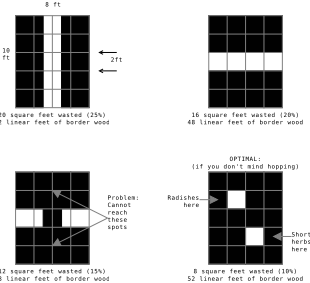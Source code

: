 <?xml version="1.0"?>
<dia:diagram xmlns:dia="http://www.lysator.liu.se/~alla/dia/">
  <dia:layer name="Background" visible="true">
    <dia:object type="Standard - Box" version="0" id="O0">
      <dia:attribute name="obj_pos">
        <dia:point val="10,-33"/>
      </dia:attribute>
      <dia:attribute name="obj_bb">
        <dia:rectangle val="10,-33;12,-31"/>
      </dia:attribute>
      <dia:attribute name="elem_corner">
        <dia:point val="10,-33"/>
      </dia:attribute>
      <dia:attribute name="elem_width">
        <dia:real val="2"/>
      </dia:attribute>
      <dia:attribute name="elem_height">
        <dia:real val="2"/>
      </dia:attribute>
      <dia:attribute name="border_width">
        <dia:real val="0"/>
      </dia:attribute>
      <dia:attribute name="inner_color">
        <dia:color val="#010101"/>
      </dia:attribute>
      <dia:attribute name="show_background">
        <dia:boolean val="true"/>
      </dia:attribute>
    </dia:object>
    <dia:object type="Standard - Box" version="0" id="O1">
      <dia:attribute name="obj_pos">
        <dia:point val="12,-33"/>
      </dia:attribute>
      <dia:attribute name="obj_bb">
        <dia:rectangle val="12,-33;13,-31"/>
      </dia:attribute>
      <dia:attribute name="elem_corner">
        <dia:point val="12,-33"/>
      </dia:attribute>
      <dia:attribute name="elem_width">
        <dia:real val="1"/>
      </dia:attribute>
      <dia:attribute name="elem_height">
        <dia:real val="2"/>
      </dia:attribute>
      <dia:attribute name="border_width">
        <dia:real val="0"/>
      </dia:attribute>
      <dia:attribute name="inner_color">
        <dia:color val="#010101"/>
      </dia:attribute>
      <dia:attribute name="show_background">
        <dia:boolean val="true"/>
      </dia:attribute>
    </dia:object>
    <dia:object type="Standard - Box" version="0" id="O2">
      <dia:attribute name="obj_pos">
        <dia:point val="15,-33"/>
      </dia:attribute>
      <dia:attribute name="obj_bb">
        <dia:rectangle val="15,-33;16,-31"/>
      </dia:attribute>
      <dia:attribute name="elem_corner">
        <dia:point val="15,-33"/>
      </dia:attribute>
      <dia:attribute name="elem_width">
        <dia:real val="1"/>
      </dia:attribute>
      <dia:attribute name="elem_height">
        <dia:real val="2"/>
      </dia:attribute>
      <dia:attribute name="border_width">
        <dia:real val="0"/>
      </dia:attribute>
      <dia:attribute name="inner_color">
        <dia:color val="#010101"/>
      </dia:attribute>
      <dia:attribute name="show_background">
        <dia:boolean val="true"/>
      </dia:attribute>
    </dia:object>
    <dia:object type="Standard - Box" version="0" id="O3">
      <dia:attribute name="obj_pos">
        <dia:point val="16,-33"/>
      </dia:attribute>
      <dia:attribute name="obj_bb">
        <dia:rectangle val="16,-33;18,-31"/>
      </dia:attribute>
      <dia:attribute name="elem_corner">
        <dia:point val="16,-33"/>
      </dia:attribute>
      <dia:attribute name="elem_width">
        <dia:real val="2"/>
      </dia:attribute>
      <dia:attribute name="elem_height">
        <dia:real val="2"/>
      </dia:attribute>
      <dia:attribute name="border_width">
        <dia:real val="0"/>
      </dia:attribute>
      <dia:attribute name="inner_color">
        <dia:color val="#010101"/>
      </dia:attribute>
      <dia:attribute name="show_background">
        <dia:boolean val="true"/>
      </dia:attribute>
    </dia:object>
    <dia:object type="Standard - Box" version="0" id="O4">
      <dia:attribute name="obj_pos">
        <dia:point val="10,-31"/>
      </dia:attribute>
      <dia:attribute name="obj_bb">
        <dia:rectangle val="10,-31;12,-29"/>
      </dia:attribute>
      <dia:attribute name="elem_corner">
        <dia:point val="10,-31"/>
      </dia:attribute>
      <dia:attribute name="elem_width">
        <dia:real val="2"/>
      </dia:attribute>
      <dia:attribute name="elem_height">
        <dia:real val="2"/>
      </dia:attribute>
      <dia:attribute name="border_width">
        <dia:real val="0"/>
      </dia:attribute>
      <dia:attribute name="inner_color">
        <dia:color val="#010101"/>
      </dia:attribute>
      <dia:attribute name="show_background">
        <dia:boolean val="true"/>
      </dia:attribute>
    </dia:object>
    <dia:object type="Standard - Box" version="0" id="O5">
      <dia:attribute name="obj_pos">
        <dia:point val="12,-31"/>
      </dia:attribute>
      <dia:attribute name="obj_bb">
        <dia:rectangle val="12,-31;13,-29"/>
      </dia:attribute>
      <dia:attribute name="elem_corner">
        <dia:point val="12,-31"/>
      </dia:attribute>
      <dia:attribute name="elem_width">
        <dia:real val="1"/>
      </dia:attribute>
      <dia:attribute name="elem_height">
        <dia:real val="2"/>
      </dia:attribute>
      <dia:attribute name="border_width">
        <dia:real val="0"/>
      </dia:attribute>
      <dia:attribute name="inner_color">
        <dia:color val="#010101"/>
      </dia:attribute>
      <dia:attribute name="show_background">
        <dia:boolean val="true"/>
      </dia:attribute>
    </dia:object>
    <dia:object type="Standard - Box" version="0" id="O6">
      <dia:attribute name="obj_pos">
        <dia:point val="15,-31"/>
      </dia:attribute>
      <dia:attribute name="obj_bb">
        <dia:rectangle val="15,-31;16,-29"/>
      </dia:attribute>
      <dia:attribute name="elem_corner">
        <dia:point val="15,-31"/>
      </dia:attribute>
      <dia:attribute name="elem_width">
        <dia:real val="1"/>
      </dia:attribute>
      <dia:attribute name="elem_height">
        <dia:real val="2"/>
      </dia:attribute>
      <dia:attribute name="border_width">
        <dia:real val="0"/>
      </dia:attribute>
      <dia:attribute name="inner_color">
        <dia:color val="#010101"/>
      </dia:attribute>
      <dia:attribute name="show_background">
        <dia:boolean val="true"/>
      </dia:attribute>
    </dia:object>
    <dia:object type="Standard - Box" version="0" id="O7">
      <dia:attribute name="obj_pos">
        <dia:point val="16,-31"/>
      </dia:attribute>
      <dia:attribute name="obj_bb">
        <dia:rectangle val="16,-31;18,-29"/>
      </dia:attribute>
      <dia:attribute name="elem_corner">
        <dia:point val="16,-31"/>
      </dia:attribute>
      <dia:attribute name="elem_width">
        <dia:real val="2"/>
      </dia:attribute>
      <dia:attribute name="elem_height">
        <dia:real val="2"/>
      </dia:attribute>
      <dia:attribute name="border_width">
        <dia:real val="0"/>
      </dia:attribute>
      <dia:attribute name="inner_color">
        <dia:color val="#010101"/>
      </dia:attribute>
      <dia:attribute name="show_background">
        <dia:boolean val="true"/>
      </dia:attribute>
    </dia:object>
    <dia:object type="Standard - Box" version="0" id="O8">
      <dia:attribute name="obj_pos">
        <dia:point val="10,-29"/>
      </dia:attribute>
      <dia:attribute name="obj_bb">
        <dia:rectangle val="10,-29;12,-27"/>
      </dia:attribute>
      <dia:attribute name="elem_corner">
        <dia:point val="10,-29"/>
      </dia:attribute>
      <dia:attribute name="elem_width">
        <dia:real val="2"/>
      </dia:attribute>
      <dia:attribute name="elem_height">
        <dia:real val="2"/>
      </dia:attribute>
      <dia:attribute name="border_width">
        <dia:real val="0"/>
      </dia:attribute>
      <dia:attribute name="inner_color">
        <dia:color val="#010101"/>
      </dia:attribute>
      <dia:attribute name="show_background">
        <dia:boolean val="true"/>
      </dia:attribute>
    </dia:object>
    <dia:object type="Standard - Box" version="0" id="O9">
      <dia:attribute name="obj_pos">
        <dia:point val="12,-29"/>
      </dia:attribute>
      <dia:attribute name="obj_bb">
        <dia:rectangle val="12,-29;13,-27"/>
      </dia:attribute>
      <dia:attribute name="elem_corner">
        <dia:point val="12,-29"/>
      </dia:attribute>
      <dia:attribute name="elem_width">
        <dia:real val="1"/>
      </dia:attribute>
      <dia:attribute name="elem_height">
        <dia:real val="2"/>
      </dia:attribute>
      <dia:attribute name="border_width">
        <dia:real val="0"/>
      </dia:attribute>
      <dia:attribute name="inner_color">
        <dia:color val="#010101"/>
      </dia:attribute>
      <dia:attribute name="show_background">
        <dia:boolean val="true"/>
      </dia:attribute>
    </dia:object>
    <dia:object type="Standard - Box" version="0" id="O10">
      <dia:attribute name="obj_pos">
        <dia:point val="15,-29"/>
      </dia:attribute>
      <dia:attribute name="obj_bb">
        <dia:rectangle val="15,-29;16,-27"/>
      </dia:attribute>
      <dia:attribute name="elem_corner">
        <dia:point val="15,-29"/>
      </dia:attribute>
      <dia:attribute name="elem_width">
        <dia:real val="1"/>
      </dia:attribute>
      <dia:attribute name="elem_height">
        <dia:real val="2"/>
      </dia:attribute>
      <dia:attribute name="border_width">
        <dia:real val="0"/>
      </dia:attribute>
      <dia:attribute name="inner_color">
        <dia:color val="#010101"/>
      </dia:attribute>
      <dia:attribute name="show_background">
        <dia:boolean val="true"/>
      </dia:attribute>
    </dia:object>
    <dia:object type="Standard - Box" version="0" id="O11">
      <dia:attribute name="obj_pos">
        <dia:point val="16,-29"/>
      </dia:attribute>
      <dia:attribute name="obj_bb">
        <dia:rectangle val="16,-29;18,-27"/>
      </dia:attribute>
      <dia:attribute name="elem_corner">
        <dia:point val="16,-29"/>
      </dia:attribute>
      <dia:attribute name="elem_width">
        <dia:real val="2"/>
      </dia:attribute>
      <dia:attribute name="elem_height">
        <dia:real val="2"/>
      </dia:attribute>
      <dia:attribute name="border_width">
        <dia:real val="0"/>
      </dia:attribute>
      <dia:attribute name="inner_color">
        <dia:color val="#010101"/>
      </dia:attribute>
      <dia:attribute name="show_background">
        <dia:boolean val="true"/>
      </dia:attribute>
    </dia:object>
    <dia:object type="Standard - Box" version="0" id="O12">
      <dia:attribute name="obj_pos">
        <dia:point val="10,-27"/>
      </dia:attribute>
      <dia:attribute name="obj_bb">
        <dia:rectangle val="10,-27;12,-25"/>
      </dia:attribute>
      <dia:attribute name="elem_corner">
        <dia:point val="10,-27"/>
      </dia:attribute>
      <dia:attribute name="elem_width">
        <dia:real val="2"/>
      </dia:attribute>
      <dia:attribute name="elem_height">
        <dia:real val="2"/>
      </dia:attribute>
      <dia:attribute name="border_width">
        <dia:real val="0"/>
      </dia:attribute>
      <dia:attribute name="inner_color">
        <dia:color val="#010101"/>
      </dia:attribute>
      <dia:attribute name="show_background">
        <dia:boolean val="true"/>
      </dia:attribute>
    </dia:object>
    <dia:object type="Standard - Box" version="0" id="O13">
      <dia:attribute name="obj_pos">
        <dia:point val="12,-27"/>
      </dia:attribute>
      <dia:attribute name="obj_bb">
        <dia:rectangle val="12,-27;13,-25"/>
      </dia:attribute>
      <dia:attribute name="elem_corner">
        <dia:point val="12,-27"/>
      </dia:attribute>
      <dia:attribute name="elem_width">
        <dia:real val="1"/>
      </dia:attribute>
      <dia:attribute name="elem_height">
        <dia:real val="2"/>
      </dia:attribute>
      <dia:attribute name="border_width">
        <dia:real val="0"/>
      </dia:attribute>
      <dia:attribute name="inner_color">
        <dia:color val="#010101"/>
      </dia:attribute>
      <dia:attribute name="show_background">
        <dia:boolean val="true"/>
      </dia:attribute>
    </dia:object>
    <dia:object type="Standard - Box" version="0" id="O14">
      <dia:attribute name="obj_pos">
        <dia:point val="15,-27"/>
      </dia:attribute>
      <dia:attribute name="obj_bb">
        <dia:rectangle val="15,-27;16,-25"/>
      </dia:attribute>
      <dia:attribute name="elem_corner">
        <dia:point val="15,-27"/>
      </dia:attribute>
      <dia:attribute name="elem_width">
        <dia:real val="1"/>
      </dia:attribute>
      <dia:attribute name="elem_height">
        <dia:real val="2"/>
      </dia:attribute>
      <dia:attribute name="border_width">
        <dia:real val="0"/>
      </dia:attribute>
      <dia:attribute name="inner_color">
        <dia:color val="#010101"/>
      </dia:attribute>
      <dia:attribute name="show_background">
        <dia:boolean val="true"/>
      </dia:attribute>
    </dia:object>
    <dia:object type="Standard - Box" version="0" id="O15">
      <dia:attribute name="obj_pos">
        <dia:point val="16,-27"/>
      </dia:attribute>
      <dia:attribute name="obj_bb">
        <dia:rectangle val="16,-27;18,-25"/>
      </dia:attribute>
      <dia:attribute name="elem_corner">
        <dia:point val="16,-27"/>
      </dia:attribute>
      <dia:attribute name="elem_width">
        <dia:real val="2"/>
      </dia:attribute>
      <dia:attribute name="elem_height">
        <dia:real val="2"/>
      </dia:attribute>
      <dia:attribute name="border_width">
        <dia:real val="0"/>
      </dia:attribute>
      <dia:attribute name="inner_color">
        <dia:color val="#010101"/>
      </dia:attribute>
      <dia:attribute name="show_background">
        <dia:boolean val="true"/>
      </dia:attribute>
    </dia:object>
    <dia:object type="Standard - Box" version="0" id="O16">
      <dia:attribute name="obj_pos">
        <dia:point val="10,-25"/>
      </dia:attribute>
      <dia:attribute name="obj_bb">
        <dia:rectangle val="10,-25;12,-23"/>
      </dia:attribute>
      <dia:attribute name="elem_corner">
        <dia:point val="10,-25"/>
      </dia:attribute>
      <dia:attribute name="elem_width">
        <dia:real val="2"/>
      </dia:attribute>
      <dia:attribute name="elem_height">
        <dia:real val="2"/>
      </dia:attribute>
      <dia:attribute name="border_width">
        <dia:real val="0"/>
      </dia:attribute>
      <dia:attribute name="inner_color">
        <dia:color val="#010101"/>
      </dia:attribute>
      <dia:attribute name="show_background">
        <dia:boolean val="true"/>
      </dia:attribute>
    </dia:object>
    <dia:object type="Standard - Box" version="0" id="O17">
      <dia:attribute name="obj_pos">
        <dia:point val="12,-25"/>
      </dia:attribute>
      <dia:attribute name="obj_bb">
        <dia:rectangle val="12,-25;13,-23"/>
      </dia:attribute>
      <dia:attribute name="elem_corner">
        <dia:point val="12,-25"/>
      </dia:attribute>
      <dia:attribute name="elem_width">
        <dia:real val="1"/>
      </dia:attribute>
      <dia:attribute name="elem_height">
        <dia:real val="2"/>
      </dia:attribute>
      <dia:attribute name="border_width">
        <dia:real val="0"/>
      </dia:attribute>
      <dia:attribute name="inner_color">
        <dia:color val="#010101"/>
      </dia:attribute>
      <dia:attribute name="show_background">
        <dia:boolean val="true"/>
      </dia:attribute>
    </dia:object>
    <dia:object type="Standard - Box" version="0" id="O18">
      <dia:attribute name="obj_pos">
        <dia:point val="15,-25"/>
      </dia:attribute>
      <dia:attribute name="obj_bb">
        <dia:rectangle val="15,-25;16,-23"/>
      </dia:attribute>
      <dia:attribute name="elem_corner">
        <dia:point val="15,-25"/>
      </dia:attribute>
      <dia:attribute name="elem_width">
        <dia:real val="1"/>
      </dia:attribute>
      <dia:attribute name="elem_height">
        <dia:real val="2"/>
      </dia:attribute>
      <dia:attribute name="border_width">
        <dia:real val="0"/>
      </dia:attribute>
      <dia:attribute name="inner_color">
        <dia:color val="#010101"/>
      </dia:attribute>
      <dia:attribute name="show_background">
        <dia:boolean val="true"/>
      </dia:attribute>
    </dia:object>
    <dia:object type="Standard - Box" version="0" id="O19">
      <dia:attribute name="obj_pos">
        <dia:point val="16,-25"/>
      </dia:attribute>
      <dia:attribute name="obj_bb">
        <dia:rectangle val="16,-25;18,-23"/>
      </dia:attribute>
      <dia:attribute name="elem_corner">
        <dia:point val="16,-25"/>
      </dia:attribute>
      <dia:attribute name="elem_width">
        <dia:real val="2"/>
      </dia:attribute>
      <dia:attribute name="elem_height">
        <dia:real val="2"/>
      </dia:attribute>
      <dia:attribute name="border_width">
        <dia:real val="0"/>
      </dia:attribute>
      <dia:attribute name="inner_color">
        <dia:color val="#010101"/>
      </dia:attribute>
      <dia:attribute name="show_background">
        <dia:boolean val="true"/>
      </dia:attribute>
    </dia:object>
    <dia:group>
      <dia:object type="Standard - Box" version="0" id="O20">
        <dia:attribute name="obj_pos">
          <dia:point val="10,-33"/>
        </dia:attribute>
        <dia:attribute name="obj_bb">
          <dia:rectangle val="9.95,-33.05;18.05,-22.95"/>
        </dia:attribute>
        <dia:attribute name="elem_corner">
          <dia:point val="10,-33"/>
        </dia:attribute>
        <dia:attribute name="elem_width">
          <dia:real val="8"/>
        </dia:attribute>
        <dia:attribute name="elem_height">
          <dia:real val="10"/>
        </dia:attribute>
        <dia:attribute name="border_width">
          <dia:real val="0.1"/>
        </dia:attribute>
        <dia:attribute name="border_color">
          <dia:color val="#7f7f7f"/>
        </dia:attribute>
        <dia:attribute name="show_background">
          <dia:boolean val="false"/>
        </dia:attribute>
      </dia:object>
      <dia:object type="Standard - Line" version="0" id="O21">
        <dia:attribute name="obj_pos">
          <dia:point val="10,-29"/>
        </dia:attribute>
        <dia:attribute name="obj_bb">
          <dia:rectangle val="9.95,-29.05;18.05,-28.95"/>
        </dia:attribute>
        <dia:attribute name="conn_endpoints">
          <dia:point val="10,-29"/>
          <dia:point val="18,-29"/>
        </dia:attribute>
        <dia:attribute name="numcp">
          <dia:int val="1"/>
        </dia:attribute>
        <dia:attribute name="line_color">
          <dia:color val="#7f7f7f"/>
        </dia:attribute>
        <dia:attribute name="line_width">
          <dia:real val="0.1"/>
        </dia:attribute>
      </dia:object>
      <dia:object type="Standard - Line" version="0" id="O22">
        <dia:attribute name="obj_pos">
          <dia:point val="10,-25"/>
        </dia:attribute>
        <dia:attribute name="obj_bb">
          <dia:rectangle val="9.95,-25.05;18.05,-24.95"/>
        </dia:attribute>
        <dia:attribute name="conn_endpoints">
          <dia:point val="10,-25"/>
          <dia:point val="18,-25"/>
        </dia:attribute>
        <dia:attribute name="numcp">
          <dia:int val="1"/>
        </dia:attribute>
        <dia:attribute name="line_color">
          <dia:color val="#7f7f7f"/>
        </dia:attribute>
        <dia:attribute name="line_width">
          <dia:real val="0.1"/>
        </dia:attribute>
      </dia:object>
      <dia:object type="Standard - Line" version="0" id="O23">
        <dia:attribute name="obj_pos">
          <dia:point val="10,-27"/>
        </dia:attribute>
        <dia:attribute name="obj_bb">
          <dia:rectangle val="9.95,-27.05;18.05,-26.95"/>
        </dia:attribute>
        <dia:attribute name="conn_endpoints">
          <dia:point val="10,-27"/>
          <dia:point val="18,-27"/>
        </dia:attribute>
        <dia:attribute name="numcp">
          <dia:int val="1"/>
        </dia:attribute>
        <dia:attribute name="line_color">
          <dia:color val="#7f7f7f"/>
        </dia:attribute>
        <dia:attribute name="line_width">
          <dia:real val="0.1"/>
        </dia:attribute>
      </dia:object>
      <dia:object type="Standard - Line" version="0" id="O24">
        <dia:attribute name="obj_pos">
          <dia:point val="10,-31"/>
        </dia:attribute>
        <dia:attribute name="obj_bb">
          <dia:rectangle val="9.95,-31.05;18.05,-30.95"/>
        </dia:attribute>
        <dia:attribute name="conn_endpoints">
          <dia:point val="10,-31"/>
          <dia:point val="18,-31"/>
        </dia:attribute>
        <dia:attribute name="numcp">
          <dia:int val="1"/>
        </dia:attribute>
        <dia:attribute name="line_color">
          <dia:color val="#7f7f7f"/>
        </dia:attribute>
        <dia:attribute name="line_width">
          <dia:real val="0.1"/>
        </dia:attribute>
      </dia:object>
      <dia:object type="Standard - Line" version="0" id="O25">
        <dia:attribute name="obj_pos">
          <dia:point val="14,-33"/>
        </dia:attribute>
        <dia:attribute name="obj_bb">
          <dia:rectangle val="13.95,-33.05;14.05,-22.95"/>
        </dia:attribute>
        <dia:attribute name="conn_endpoints">
          <dia:point val="14,-33"/>
          <dia:point val="14,-23"/>
        </dia:attribute>
        <dia:attribute name="numcp">
          <dia:int val="1"/>
        </dia:attribute>
        <dia:attribute name="line_color">
          <dia:color val="#7f7f7f"/>
        </dia:attribute>
        <dia:attribute name="line_width">
          <dia:real val="0.1"/>
        </dia:attribute>
        <dia:connections>
          <dia:connection handle="0" to="O20" connection="1"/>
          <dia:connection handle="1" to="O20" connection="6"/>
        </dia:connections>
      </dia:object>
      <dia:object type="Standard - Line" version="0" id="O26">
        <dia:attribute name="obj_pos">
          <dia:point val="16,-33"/>
        </dia:attribute>
        <dia:attribute name="obj_bb">
          <dia:rectangle val="15.95,-33.05;16.05,-22.95"/>
        </dia:attribute>
        <dia:attribute name="conn_endpoints">
          <dia:point val="16,-33"/>
          <dia:point val="16,-23"/>
        </dia:attribute>
        <dia:attribute name="numcp">
          <dia:int val="1"/>
        </dia:attribute>
        <dia:attribute name="line_color">
          <dia:color val="#7f7f7f"/>
        </dia:attribute>
        <dia:attribute name="line_width">
          <dia:real val="0.1"/>
        </dia:attribute>
      </dia:object>
      <dia:object type="Standard - Line" version="0" id="O27">
        <dia:attribute name="obj_pos">
          <dia:point val="12,-33"/>
        </dia:attribute>
        <dia:attribute name="obj_bb">
          <dia:rectangle val="11.95,-33.05;12.05,-22.95"/>
        </dia:attribute>
        <dia:attribute name="conn_endpoints">
          <dia:point val="12,-33"/>
          <dia:point val="12,-23"/>
        </dia:attribute>
        <dia:attribute name="numcp">
          <dia:int val="1"/>
        </dia:attribute>
        <dia:attribute name="line_color">
          <dia:color val="#7f7f7f"/>
        </dia:attribute>
        <dia:attribute name="line_width">
          <dia:real val="0.1"/>
        </dia:attribute>
      </dia:object>
    </dia:group>
    <dia:object type="Standard - Text" version="0" id="O28">
      <dia:attribute name="obj_pos">
        <dia:point val="14,-34"/>
      </dia:attribute>
      <dia:attribute name="obj_bb">
        <dia:rectangle val="12.88,-34.617;15.07,-33.817"/>
      </dia:attribute>
      <dia:attribute name="text">
        <dia:composite type="text">
          <dia:attribute name="string">
            <dia:string>#8 ft#</dia:string>
          </dia:attribute>
          <dia:attribute name="font">
            <dia:font name="Courier"/>
          </dia:attribute>
          <dia:attribute name="height">
            <dia:real val="0.8"/>
          </dia:attribute>
          <dia:attribute name="pos">
            <dia:point val="14,-34"/>
          </dia:attribute>
          <dia:attribute name="color">
            <dia:color val="#000000"/>
          </dia:attribute>
          <dia:attribute name="alignment">
            <dia:enum val="1"/>
          </dia:attribute>
        </dia:composite>
      </dia:attribute>
    </dia:object>
    <dia:object type="Standard - Text" version="0" id="O29">
      <dia:attribute name="obj_pos">
        <dia:point val="9,-29"/>
      </dia:attribute>
      <dia:attribute name="obj_bb">
        <dia:rectangle val="8.365,-29.617;9.585,-28.017"/>
      </dia:attribute>
      <dia:attribute name="text">
        <dia:composite type="text">
          <dia:attribute name="string">
            <dia:string>#10
ft#</dia:string>
          </dia:attribute>
          <dia:attribute name="font">
            <dia:font name="Courier"/>
          </dia:attribute>
          <dia:attribute name="height">
            <dia:real val="0.8"/>
          </dia:attribute>
          <dia:attribute name="pos">
            <dia:point val="9,-29"/>
          </dia:attribute>
          <dia:attribute name="color">
            <dia:color val="#000000"/>
          </dia:attribute>
          <dia:attribute name="alignment">
            <dia:enum val="1"/>
          </dia:attribute>
        </dia:composite>
      </dia:attribute>
    </dia:object>
    <dia:object type="Standard - Text" version="0" id="O30">
      <dia:attribute name="obj_pos">
        <dia:point val="18,-28"/>
      </dia:attribute>
      <dia:attribute name="obj_bb">
        <dia:rectangle val="17.95,-28.617;18,-27.817"/>
      </dia:attribute>
      <dia:attribute name="text">
        <dia:composite type="text">
          <dia:attribute name="string">
            <dia:string>##</dia:string>
          </dia:attribute>
          <dia:attribute name="font">
            <dia:font name="Courier"/>
          </dia:attribute>
          <dia:attribute name="height">
            <dia:real val="0.8"/>
          </dia:attribute>
          <dia:attribute name="pos">
            <dia:point val="18,-28"/>
          </dia:attribute>
          <dia:attribute name="color">
            <dia:color val="#000000"/>
          </dia:attribute>
          <dia:attribute name="alignment">
            <dia:enum val="1"/>
          </dia:attribute>
        </dia:composite>
      </dia:attribute>
      <dia:connections>
        <dia:connection handle="0" to="O11" connection="4"/>
      </dia:connections>
    </dia:object>
    <dia:object type="Standard - Text" version="0" id="O31">
      <dia:attribute name="obj_pos">
        <dia:point val="21,-28"/>
      </dia:attribute>
      <dia:attribute name="obj_bb">
        <dia:rectangle val="20.123,-28.617;21.827,-27.817"/>
      </dia:attribute>
      <dia:attribute name="text">
        <dia:composite type="text">
          <dia:attribute name="string">
            <dia:string>#2ft#</dia:string>
          </dia:attribute>
          <dia:attribute name="font">
            <dia:font name="Courier"/>
          </dia:attribute>
          <dia:attribute name="height">
            <dia:real val="0.8"/>
          </dia:attribute>
          <dia:attribute name="pos">
            <dia:point val="21,-28"/>
          </dia:attribute>
          <dia:attribute name="color">
            <dia:color val="#000000"/>
          </dia:attribute>
          <dia:attribute name="alignment">
            <dia:enum val="1"/>
          </dia:attribute>
        </dia:composite>
      </dia:attribute>
    </dia:object>
    <dia:object type="Standard - Line" version="0" id="O32">
      <dia:attribute name="obj_pos">
        <dia:point val="21,-29"/>
      </dia:attribute>
      <dia:attribute name="obj_bb">
        <dia:rectangle val="18.95,-29.4;21.05,-28.6"/>
      </dia:attribute>
      <dia:attribute name="conn_endpoints">
        <dia:point val="21,-29"/>
        <dia:point val="19,-29"/>
      </dia:attribute>
      <dia:attribute name="numcp">
        <dia:int val="1"/>
      </dia:attribute>
      <dia:attribute name="line_width">
        <dia:real val="0.1"/>
      </dia:attribute>
      <dia:attribute name="end_arrow">
        <dia:enum val="1"/>
      </dia:attribute>
      <dia:attribute name="end_arrow_length">
        <dia:real val="0.4"/>
      </dia:attribute>
      <dia:attribute name="end_arrow_width">
        <dia:real val="0.4"/>
      </dia:attribute>
    </dia:object>
    <dia:object type="Standard - Line" version="0" id="O33">
      <dia:attribute name="obj_pos">
        <dia:point val="21,-27"/>
      </dia:attribute>
      <dia:attribute name="obj_bb">
        <dia:rectangle val="18.95,-27.4;21.05,-26.6"/>
      </dia:attribute>
      <dia:attribute name="conn_endpoints">
        <dia:point val="21,-27"/>
        <dia:point val="19,-27"/>
      </dia:attribute>
      <dia:attribute name="numcp">
        <dia:int val="1"/>
      </dia:attribute>
      <dia:attribute name="line_width">
        <dia:real val="0.1"/>
      </dia:attribute>
      <dia:attribute name="end_arrow">
        <dia:enum val="1"/>
      </dia:attribute>
      <dia:attribute name="end_arrow_length">
        <dia:real val="0.4"/>
      </dia:attribute>
      <dia:attribute name="end_arrow_width">
        <dia:real val="0.4"/>
      </dia:attribute>
    </dia:object>
    <dia:object type="Standard - Text" version="0" id="O34">
      <dia:attribute name="obj_pos">
        <dia:point val="13,-22"/>
      </dia:attribute>
      <dia:attribute name="obj_bb">
        <dia:rectangle val="12.95,-22.617;13,-21.817"/>
      </dia:attribute>
      <dia:attribute name="text">
        <dia:composite type="text">
          <dia:attribute name="string">
            <dia:string>##</dia:string>
          </dia:attribute>
          <dia:attribute name="font">
            <dia:font name="Courier"/>
          </dia:attribute>
          <dia:attribute name="height">
            <dia:real val="0.8"/>
          </dia:attribute>
          <dia:attribute name="pos">
            <dia:point val="13,-22"/>
          </dia:attribute>
          <dia:attribute name="color">
            <dia:color val="#000000"/>
          </dia:attribute>
          <dia:attribute name="alignment">
            <dia:enum val="1"/>
          </dia:attribute>
        </dia:composite>
      </dia:attribute>
    </dia:object>
    <dia:object type="Standard - Text" version="0" id="O35">
      <dia:attribute name="obj_pos">
        <dia:point val="14,-22"/>
      </dia:attribute>
      <dia:attribute name="obj_bb">
        <dia:rectangle val="6.87,-22.617;21.13,-21.017"/>
      </dia:attribute>
      <dia:attribute name="text">
        <dia:composite type="text">
          <dia:attribute name="string">
            <dia:string>#20 square feet wasted (25%)
52 linear feet of border wood#</dia:string>
          </dia:attribute>
          <dia:attribute name="font">
            <dia:font name="Courier"/>
          </dia:attribute>
          <dia:attribute name="height">
            <dia:real val="0.8"/>
          </dia:attribute>
          <dia:attribute name="pos">
            <dia:point val="14,-22"/>
          </dia:attribute>
          <dia:attribute name="color">
            <dia:color val="#000000"/>
          </dia:attribute>
          <dia:attribute name="alignment">
            <dia:enum val="1"/>
          </dia:attribute>
        </dia:composite>
      </dia:attribute>
    </dia:object>
    <dia:object type="Standard - Box" version="0" id="O36">
      <dia:attribute name="obj_pos">
        <dia:point val="31,-33"/>
      </dia:attribute>
      <dia:attribute name="obj_bb">
        <dia:rectangle val="31,-33;33,-31"/>
      </dia:attribute>
      <dia:attribute name="elem_corner">
        <dia:point val="31,-33"/>
      </dia:attribute>
      <dia:attribute name="elem_width">
        <dia:real val="2"/>
      </dia:attribute>
      <dia:attribute name="elem_height">
        <dia:real val="2"/>
      </dia:attribute>
      <dia:attribute name="border_width">
        <dia:real val="0"/>
      </dia:attribute>
      <dia:attribute name="inner_color">
        <dia:color val="#010101"/>
      </dia:attribute>
      <dia:attribute name="show_background">
        <dia:boolean val="true"/>
      </dia:attribute>
    </dia:object>
    <dia:object type="Standard - Box" version="0" id="O37">
      <dia:attribute name="obj_pos">
        <dia:point val="33,-33"/>
      </dia:attribute>
      <dia:attribute name="obj_bb">
        <dia:rectangle val="33,-33;35,-31"/>
      </dia:attribute>
      <dia:attribute name="elem_corner">
        <dia:point val="33,-33"/>
      </dia:attribute>
      <dia:attribute name="elem_width">
        <dia:real val="2"/>
      </dia:attribute>
      <dia:attribute name="elem_height">
        <dia:real val="2"/>
      </dia:attribute>
      <dia:attribute name="border_width">
        <dia:real val="0"/>
      </dia:attribute>
      <dia:attribute name="inner_color">
        <dia:color val="#010101"/>
      </dia:attribute>
      <dia:attribute name="show_background">
        <dia:boolean val="true"/>
      </dia:attribute>
    </dia:object>
    <dia:object type="Standard - Box" version="0" id="O38">
      <dia:attribute name="obj_pos">
        <dia:point val="35,-33"/>
      </dia:attribute>
      <dia:attribute name="obj_bb">
        <dia:rectangle val="35,-33;37,-31"/>
      </dia:attribute>
      <dia:attribute name="elem_corner">
        <dia:point val="35,-33"/>
      </dia:attribute>
      <dia:attribute name="elem_width">
        <dia:real val="2"/>
      </dia:attribute>
      <dia:attribute name="elem_height">
        <dia:real val="2"/>
      </dia:attribute>
      <dia:attribute name="border_width">
        <dia:real val="0"/>
      </dia:attribute>
      <dia:attribute name="inner_color">
        <dia:color val="#010101"/>
      </dia:attribute>
      <dia:attribute name="show_background">
        <dia:boolean val="true"/>
      </dia:attribute>
    </dia:object>
    <dia:object type="Standard - Box" version="0" id="O39">
      <dia:attribute name="obj_pos">
        <dia:point val="37,-33"/>
      </dia:attribute>
      <dia:attribute name="obj_bb">
        <dia:rectangle val="37,-33;39,-31"/>
      </dia:attribute>
      <dia:attribute name="elem_corner">
        <dia:point val="37,-33"/>
      </dia:attribute>
      <dia:attribute name="elem_width">
        <dia:real val="2"/>
      </dia:attribute>
      <dia:attribute name="elem_height">
        <dia:real val="2"/>
      </dia:attribute>
      <dia:attribute name="border_width">
        <dia:real val="0"/>
      </dia:attribute>
      <dia:attribute name="inner_color">
        <dia:color val="#010101"/>
      </dia:attribute>
      <dia:attribute name="show_background">
        <dia:boolean val="true"/>
      </dia:attribute>
    </dia:object>
    <dia:object type="Standard - Box" version="0" id="O40">
      <dia:attribute name="obj_pos">
        <dia:point val="31,-31"/>
      </dia:attribute>
      <dia:attribute name="obj_bb">
        <dia:rectangle val="31,-31;33,-29"/>
      </dia:attribute>
      <dia:attribute name="elem_corner">
        <dia:point val="31,-31"/>
      </dia:attribute>
      <dia:attribute name="elem_width">
        <dia:real val="2"/>
      </dia:attribute>
      <dia:attribute name="elem_height">
        <dia:real val="2"/>
      </dia:attribute>
      <dia:attribute name="border_width">
        <dia:real val="0"/>
      </dia:attribute>
      <dia:attribute name="inner_color">
        <dia:color val="#010101"/>
      </dia:attribute>
      <dia:attribute name="show_background">
        <dia:boolean val="true"/>
      </dia:attribute>
    </dia:object>
    <dia:object type="Standard - Box" version="0" id="O41">
      <dia:attribute name="obj_pos">
        <dia:point val="33,-31"/>
      </dia:attribute>
      <dia:attribute name="obj_bb">
        <dia:rectangle val="33,-31;35,-29"/>
      </dia:attribute>
      <dia:attribute name="elem_corner">
        <dia:point val="33,-31"/>
      </dia:attribute>
      <dia:attribute name="elem_width">
        <dia:real val="2"/>
      </dia:attribute>
      <dia:attribute name="elem_height">
        <dia:real val="2"/>
      </dia:attribute>
      <dia:attribute name="border_width">
        <dia:real val="0"/>
      </dia:attribute>
      <dia:attribute name="inner_color">
        <dia:color val="#010101"/>
      </dia:attribute>
      <dia:attribute name="show_background">
        <dia:boolean val="true"/>
      </dia:attribute>
    </dia:object>
    <dia:object type="Standard - Box" version="0" id="O42">
      <dia:attribute name="obj_pos">
        <dia:point val="35,-31"/>
      </dia:attribute>
      <dia:attribute name="obj_bb">
        <dia:rectangle val="35,-31;37,-29"/>
      </dia:attribute>
      <dia:attribute name="elem_corner">
        <dia:point val="35,-31"/>
      </dia:attribute>
      <dia:attribute name="elem_width">
        <dia:real val="2"/>
      </dia:attribute>
      <dia:attribute name="elem_height">
        <dia:real val="2"/>
      </dia:attribute>
      <dia:attribute name="border_width">
        <dia:real val="0"/>
      </dia:attribute>
      <dia:attribute name="inner_color">
        <dia:color val="#010101"/>
      </dia:attribute>
      <dia:attribute name="show_background">
        <dia:boolean val="true"/>
      </dia:attribute>
    </dia:object>
    <dia:object type="Standard - Box" version="0" id="O43">
      <dia:attribute name="obj_pos">
        <dia:point val="37,-31"/>
      </dia:attribute>
      <dia:attribute name="obj_bb">
        <dia:rectangle val="37,-31;39,-29"/>
      </dia:attribute>
      <dia:attribute name="elem_corner">
        <dia:point val="37,-31"/>
      </dia:attribute>
      <dia:attribute name="elem_width">
        <dia:real val="2"/>
      </dia:attribute>
      <dia:attribute name="elem_height">
        <dia:real val="2"/>
      </dia:attribute>
      <dia:attribute name="border_width">
        <dia:real val="0"/>
      </dia:attribute>
      <dia:attribute name="inner_color">
        <dia:color val="#010101"/>
      </dia:attribute>
      <dia:attribute name="show_background">
        <dia:boolean val="true"/>
      </dia:attribute>
    </dia:object>
    <dia:object type="Standard - Box" version="0" id="O44">
      <dia:attribute name="obj_pos">
        <dia:point val="31,-27"/>
      </dia:attribute>
      <dia:attribute name="obj_bb">
        <dia:rectangle val="31,-27;33,-25"/>
      </dia:attribute>
      <dia:attribute name="elem_corner">
        <dia:point val="31,-27"/>
      </dia:attribute>
      <dia:attribute name="elem_width">
        <dia:real val="2"/>
      </dia:attribute>
      <dia:attribute name="elem_height">
        <dia:real val="2"/>
      </dia:attribute>
      <dia:attribute name="border_width">
        <dia:real val="0"/>
      </dia:attribute>
      <dia:attribute name="inner_color">
        <dia:color val="#010101"/>
      </dia:attribute>
      <dia:attribute name="show_background">
        <dia:boolean val="true"/>
      </dia:attribute>
    </dia:object>
    <dia:object type="Standard - Box" version="0" id="O45">
      <dia:attribute name="obj_pos">
        <dia:point val="33,-27"/>
      </dia:attribute>
      <dia:attribute name="obj_bb">
        <dia:rectangle val="33,-27;35,-25"/>
      </dia:attribute>
      <dia:attribute name="elem_corner">
        <dia:point val="33,-27"/>
      </dia:attribute>
      <dia:attribute name="elem_width">
        <dia:real val="2"/>
      </dia:attribute>
      <dia:attribute name="elem_height">
        <dia:real val="2"/>
      </dia:attribute>
      <dia:attribute name="border_width">
        <dia:real val="0"/>
      </dia:attribute>
      <dia:attribute name="inner_color">
        <dia:color val="#010101"/>
      </dia:attribute>
      <dia:attribute name="show_background">
        <dia:boolean val="true"/>
      </dia:attribute>
    </dia:object>
    <dia:object type="Standard - Box" version="0" id="O46">
      <dia:attribute name="obj_pos">
        <dia:point val="35,-27"/>
      </dia:attribute>
      <dia:attribute name="obj_bb">
        <dia:rectangle val="35,-27;37,-25"/>
      </dia:attribute>
      <dia:attribute name="elem_corner">
        <dia:point val="35,-27"/>
      </dia:attribute>
      <dia:attribute name="elem_width">
        <dia:real val="2"/>
      </dia:attribute>
      <dia:attribute name="elem_height">
        <dia:real val="2"/>
      </dia:attribute>
      <dia:attribute name="border_width">
        <dia:real val="0"/>
      </dia:attribute>
      <dia:attribute name="inner_color">
        <dia:color val="#010101"/>
      </dia:attribute>
      <dia:attribute name="show_background">
        <dia:boolean val="true"/>
      </dia:attribute>
    </dia:object>
    <dia:object type="Standard - Box" version="0" id="O47">
      <dia:attribute name="obj_pos">
        <dia:point val="37,-27"/>
      </dia:attribute>
      <dia:attribute name="obj_bb">
        <dia:rectangle val="37,-27;39,-25"/>
      </dia:attribute>
      <dia:attribute name="elem_corner">
        <dia:point val="37,-27"/>
      </dia:attribute>
      <dia:attribute name="elem_width">
        <dia:real val="2"/>
      </dia:attribute>
      <dia:attribute name="elem_height">
        <dia:real val="2"/>
      </dia:attribute>
      <dia:attribute name="border_width">
        <dia:real val="0"/>
      </dia:attribute>
      <dia:attribute name="inner_color">
        <dia:color val="#010101"/>
      </dia:attribute>
      <dia:attribute name="show_background">
        <dia:boolean val="true"/>
      </dia:attribute>
    </dia:object>
    <dia:object type="Standard - Box" version="0" id="O48">
      <dia:attribute name="obj_pos">
        <dia:point val="31,-25"/>
      </dia:attribute>
      <dia:attribute name="obj_bb">
        <dia:rectangle val="31,-25;33,-23"/>
      </dia:attribute>
      <dia:attribute name="elem_corner">
        <dia:point val="31,-25"/>
      </dia:attribute>
      <dia:attribute name="elem_width">
        <dia:real val="2"/>
      </dia:attribute>
      <dia:attribute name="elem_height">
        <dia:real val="2"/>
      </dia:attribute>
      <dia:attribute name="border_width">
        <dia:real val="0"/>
      </dia:attribute>
      <dia:attribute name="inner_color">
        <dia:color val="#010101"/>
      </dia:attribute>
      <dia:attribute name="show_background">
        <dia:boolean val="true"/>
      </dia:attribute>
    </dia:object>
    <dia:object type="Standard - Box" version="0" id="O49">
      <dia:attribute name="obj_pos">
        <dia:point val="33,-25"/>
      </dia:attribute>
      <dia:attribute name="obj_bb">
        <dia:rectangle val="33,-25;35,-23"/>
      </dia:attribute>
      <dia:attribute name="elem_corner">
        <dia:point val="33,-25"/>
      </dia:attribute>
      <dia:attribute name="elem_width">
        <dia:real val="2"/>
      </dia:attribute>
      <dia:attribute name="elem_height">
        <dia:real val="2"/>
      </dia:attribute>
      <dia:attribute name="border_width">
        <dia:real val="0"/>
      </dia:attribute>
      <dia:attribute name="inner_color">
        <dia:color val="#010101"/>
      </dia:attribute>
      <dia:attribute name="show_background">
        <dia:boolean val="true"/>
      </dia:attribute>
    </dia:object>
    <dia:object type="Standard - Box" version="0" id="O50">
      <dia:attribute name="obj_pos">
        <dia:point val="35,-25"/>
      </dia:attribute>
      <dia:attribute name="obj_bb">
        <dia:rectangle val="35,-25;37,-23"/>
      </dia:attribute>
      <dia:attribute name="elem_corner">
        <dia:point val="35,-25"/>
      </dia:attribute>
      <dia:attribute name="elem_width">
        <dia:real val="2"/>
      </dia:attribute>
      <dia:attribute name="elem_height">
        <dia:real val="2"/>
      </dia:attribute>
      <dia:attribute name="border_width">
        <dia:real val="0"/>
      </dia:attribute>
      <dia:attribute name="inner_color">
        <dia:color val="#010101"/>
      </dia:attribute>
      <dia:attribute name="show_background">
        <dia:boolean val="true"/>
      </dia:attribute>
    </dia:object>
    <dia:object type="Standard - Box" version="0" id="O51">
      <dia:attribute name="obj_pos">
        <dia:point val="37,-25"/>
      </dia:attribute>
      <dia:attribute name="obj_bb">
        <dia:rectangle val="37,-25;39,-23"/>
      </dia:attribute>
      <dia:attribute name="elem_corner">
        <dia:point val="37,-25"/>
      </dia:attribute>
      <dia:attribute name="elem_width">
        <dia:real val="2"/>
      </dia:attribute>
      <dia:attribute name="elem_height">
        <dia:real val="2"/>
      </dia:attribute>
      <dia:attribute name="border_width">
        <dia:real val="0"/>
      </dia:attribute>
      <dia:attribute name="inner_color">
        <dia:color val="#010101"/>
      </dia:attribute>
      <dia:attribute name="show_background">
        <dia:boolean val="true"/>
      </dia:attribute>
    </dia:object>
    <dia:group>
      <dia:object type="Standard - Box" version="0" id="O52">
        <dia:attribute name="obj_pos">
          <dia:point val="31,-33"/>
        </dia:attribute>
        <dia:attribute name="obj_bb">
          <dia:rectangle val="30.95,-33.05;39.05,-22.95"/>
        </dia:attribute>
        <dia:attribute name="elem_corner">
          <dia:point val="31,-33"/>
        </dia:attribute>
        <dia:attribute name="elem_width">
          <dia:real val="8"/>
        </dia:attribute>
        <dia:attribute name="elem_height">
          <dia:real val="10"/>
        </dia:attribute>
        <dia:attribute name="border_width">
          <dia:real val="0.1"/>
        </dia:attribute>
        <dia:attribute name="border_color">
          <dia:color val="#7f7f7f"/>
        </dia:attribute>
        <dia:attribute name="show_background">
          <dia:boolean val="false"/>
        </dia:attribute>
      </dia:object>
      <dia:object type="Standard - Line" version="0" id="O53">
        <dia:attribute name="obj_pos">
          <dia:point val="31,-29"/>
        </dia:attribute>
        <dia:attribute name="obj_bb">
          <dia:rectangle val="30.95,-29.05;39.05,-28.95"/>
        </dia:attribute>
        <dia:attribute name="conn_endpoints">
          <dia:point val="31,-29"/>
          <dia:point val="39,-29"/>
        </dia:attribute>
        <dia:attribute name="numcp">
          <dia:int val="1"/>
        </dia:attribute>
        <dia:attribute name="line_color">
          <dia:color val="#7f7f7f"/>
        </dia:attribute>
        <dia:attribute name="line_width">
          <dia:real val="0.1"/>
        </dia:attribute>
      </dia:object>
      <dia:object type="Standard - Line" version="0" id="O54">
        <dia:attribute name="obj_pos">
          <dia:point val="31,-25"/>
        </dia:attribute>
        <dia:attribute name="obj_bb">
          <dia:rectangle val="30.95,-25.05;39.05,-24.95"/>
        </dia:attribute>
        <dia:attribute name="conn_endpoints">
          <dia:point val="31,-25"/>
          <dia:point val="39,-25"/>
        </dia:attribute>
        <dia:attribute name="numcp">
          <dia:int val="1"/>
        </dia:attribute>
        <dia:attribute name="line_color">
          <dia:color val="#7f7f7f"/>
        </dia:attribute>
        <dia:attribute name="line_width">
          <dia:real val="0.1"/>
        </dia:attribute>
      </dia:object>
      <dia:object type="Standard - Line" version="0" id="O55">
        <dia:attribute name="obj_pos">
          <dia:point val="31,-27"/>
        </dia:attribute>
        <dia:attribute name="obj_bb">
          <dia:rectangle val="30.95,-27.05;39.05,-26.95"/>
        </dia:attribute>
        <dia:attribute name="conn_endpoints">
          <dia:point val="31,-27"/>
          <dia:point val="39,-27"/>
        </dia:attribute>
        <dia:attribute name="numcp">
          <dia:int val="1"/>
        </dia:attribute>
        <dia:attribute name="line_color">
          <dia:color val="#7f7f7f"/>
        </dia:attribute>
        <dia:attribute name="line_width">
          <dia:real val="0.1"/>
        </dia:attribute>
      </dia:object>
      <dia:object type="Standard - Line" version="0" id="O56">
        <dia:attribute name="obj_pos">
          <dia:point val="31,-31"/>
        </dia:attribute>
        <dia:attribute name="obj_bb">
          <dia:rectangle val="30.95,-31.05;39.05,-30.95"/>
        </dia:attribute>
        <dia:attribute name="conn_endpoints">
          <dia:point val="31,-31"/>
          <dia:point val="39,-31"/>
        </dia:attribute>
        <dia:attribute name="numcp">
          <dia:int val="1"/>
        </dia:attribute>
        <dia:attribute name="line_color">
          <dia:color val="#7f7f7f"/>
        </dia:attribute>
        <dia:attribute name="line_width">
          <dia:real val="0.1"/>
        </dia:attribute>
      </dia:object>
      <dia:object type="Standard - Line" version="0" id="O57">
        <dia:attribute name="obj_pos">
          <dia:point val="35,-33"/>
        </dia:attribute>
        <dia:attribute name="obj_bb">
          <dia:rectangle val="34.95,-33.05;35.05,-22.95"/>
        </dia:attribute>
        <dia:attribute name="conn_endpoints">
          <dia:point val="35,-33"/>
          <dia:point val="35,-23"/>
        </dia:attribute>
        <dia:attribute name="numcp">
          <dia:int val="1"/>
        </dia:attribute>
        <dia:attribute name="line_color">
          <dia:color val="#7f7f7f"/>
        </dia:attribute>
        <dia:attribute name="line_width">
          <dia:real val="0.1"/>
        </dia:attribute>
        <dia:connections>
          <dia:connection handle="0" to="O52" connection="1"/>
          <dia:connection handle="1" to="O52" connection="6"/>
        </dia:connections>
      </dia:object>
      <dia:object type="Standard - Line" version="0" id="O58">
        <dia:attribute name="obj_pos">
          <dia:point val="37,-33"/>
        </dia:attribute>
        <dia:attribute name="obj_bb">
          <dia:rectangle val="36.95,-33.05;37.05,-22.95"/>
        </dia:attribute>
        <dia:attribute name="conn_endpoints">
          <dia:point val="37,-33"/>
          <dia:point val="37,-23"/>
        </dia:attribute>
        <dia:attribute name="numcp">
          <dia:int val="1"/>
        </dia:attribute>
        <dia:attribute name="line_color">
          <dia:color val="#7f7f7f"/>
        </dia:attribute>
        <dia:attribute name="line_width">
          <dia:real val="0.1"/>
        </dia:attribute>
      </dia:object>
      <dia:object type="Standard - Line" version="0" id="O59">
        <dia:attribute name="obj_pos">
          <dia:point val="33,-33"/>
        </dia:attribute>
        <dia:attribute name="obj_bb">
          <dia:rectangle val="32.95,-33.05;33.05,-22.95"/>
        </dia:attribute>
        <dia:attribute name="conn_endpoints">
          <dia:point val="33,-33"/>
          <dia:point val="33,-23"/>
        </dia:attribute>
        <dia:attribute name="numcp">
          <dia:int val="1"/>
        </dia:attribute>
        <dia:attribute name="line_color">
          <dia:color val="#7f7f7f"/>
        </dia:attribute>
        <dia:attribute name="line_width">
          <dia:real val="0.1"/>
        </dia:attribute>
      </dia:object>
    </dia:group>
    <dia:object type="Standard - Text" version="0" id="O60">
      <dia:attribute name="obj_pos">
        <dia:point val="35,-22"/>
      </dia:attribute>
      <dia:attribute name="obj_bb">
        <dia:rectangle val="27.87,-22.617;42.13,-21.017"/>
      </dia:attribute>
      <dia:attribute name="text">
        <dia:composite type="text">
          <dia:attribute name="string">
            <dia:string>#16 square feet wasted (20%)
48 linear feet of border wood#</dia:string>
          </dia:attribute>
          <dia:attribute name="font">
            <dia:font name="Courier"/>
          </dia:attribute>
          <dia:attribute name="height">
            <dia:real val="0.8"/>
          </dia:attribute>
          <dia:attribute name="pos">
            <dia:point val="35,-22"/>
          </dia:attribute>
          <dia:attribute name="color">
            <dia:color val="#000000"/>
          </dia:attribute>
          <dia:attribute name="alignment">
            <dia:enum val="1"/>
          </dia:attribute>
        </dia:composite>
      </dia:attribute>
    </dia:object>
    <dia:object type="Standard - Box" version="0" id="O61">
      <dia:attribute name="obj_pos">
        <dia:point val="10,-16"/>
      </dia:attribute>
      <dia:attribute name="obj_bb">
        <dia:rectangle val="10,-16;12,-14"/>
      </dia:attribute>
      <dia:attribute name="elem_corner">
        <dia:point val="10,-16"/>
      </dia:attribute>
      <dia:attribute name="elem_width">
        <dia:real val="2"/>
      </dia:attribute>
      <dia:attribute name="elem_height">
        <dia:real val="2"/>
      </dia:attribute>
      <dia:attribute name="border_width">
        <dia:real val="0"/>
      </dia:attribute>
      <dia:attribute name="inner_color">
        <dia:color val="#010101"/>
      </dia:attribute>
      <dia:attribute name="show_background">
        <dia:boolean val="true"/>
      </dia:attribute>
    </dia:object>
    <dia:object type="Standard - Box" version="0" id="O62">
      <dia:attribute name="obj_pos">
        <dia:point val="12,-16"/>
      </dia:attribute>
      <dia:attribute name="obj_bb">
        <dia:rectangle val="12,-16;14,-14"/>
      </dia:attribute>
      <dia:attribute name="elem_corner">
        <dia:point val="12,-16"/>
      </dia:attribute>
      <dia:attribute name="elem_width">
        <dia:real val="2"/>
      </dia:attribute>
      <dia:attribute name="elem_height">
        <dia:real val="2"/>
      </dia:attribute>
      <dia:attribute name="border_width">
        <dia:real val="0"/>
      </dia:attribute>
      <dia:attribute name="inner_color">
        <dia:color val="#010101"/>
      </dia:attribute>
      <dia:attribute name="show_background">
        <dia:boolean val="true"/>
      </dia:attribute>
    </dia:object>
    <dia:object type="Standard - Box" version="0" id="O63">
      <dia:attribute name="obj_pos">
        <dia:point val="14,-16"/>
      </dia:attribute>
      <dia:attribute name="obj_bb">
        <dia:rectangle val="14,-16;16,-14"/>
      </dia:attribute>
      <dia:attribute name="elem_corner">
        <dia:point val="14,-16"/>
      </dia:attribute>
      <dia:attribute name="elem_width">
        <dia:real val="2"/>
      </dia:attribute>
      <dia:attribute name="elem_height">
        <dia:real val="2"/>
      </dia:attribute>
      <dia:attribute name="border_width">
        <dia:real val="0"/>
      </dia:attribute>
      <dia:attribute name="inner_color">
        <dia:color val="#010101"/>
      </dia:attribute>
      <dia:attribute name="show_background">
        <dia:boolean val="true"/>
      </dia:attribute>
    </dia:object>
    <dia:object type="Standard - Box" version="0" id="O64">
      <dia:attribute name="obj_pos">
        <dia:point val="16,-16"/>
      </dia:attribute>
      <dia:attribute name="obj_bb">
        <dia:rectangle val="16,-16;18,-14"/>
      </dia:attribute>
      <dia:attribute name="elem_corner">
        <dia:point val="16,-16"/>
      </dia:attribute>
      <dia:attribute name="elem_width">
        <dia:real val="2"/>
      </dia:attribute>
      <dia:attribute name="elem_height">
        <dia:real val="2"/>
      </dia:attribute>
      <dia:attribute name="border_width">
        <dia:real val="0"/>
      </dia:attribute>
      <dia:attribute name="inner_color">
        <dia:color val="#010101"/>
      </dia:attribute>
      <dia:attribute name="show_background">
        <dia:boolean val="true"/>
      </dia:attribute>
    </dia:object>
    <dia:object type="Standard - Box" version="0" id="O65">
      <dia:attribute name="obj_pos">
        <dia:point val="10,-14"/>
      </dia:attribute>
      <dia:attribute name="obj_bb">
        <dia:rectangle val="10,-14;12,-12"/>
      </dia:attribute>
      <dia:attribute name="elem_corner">
        <dia:point val="10,-14"/>
      </dia:attribute>
      <dia:attribute name="elem_width">
        <dia:real val="2"/>
      </dia:attribute>
      <dia:attribute name="elem_height">
        <dia:real val="2"/>
      </dia:attribute>
      <dia:attribute name="border_width">
        <dia:real val="0"/>
      </dia:attribute>
      <dia:attribute name="inner_color">
        <dia:color val="#010101"/>
      </dia:attribute>
      <dia:attribute name="show_background">
        <dia:boolean val="true"/>
      </dia:attribute>
    </dia:object>
    <dia:object type="Standard - Box" version="0" id="O66">
      <dia:attribute name="obj_pos">
        <dia:point val="12,-14"/>
      </dia:attribute>
      <dia:attribute name="obj_bb">
        <dia:rectangle val="12,-14;14,-12"/>
      </dia:attribute>
      <dia:attribute name="elem_corner">
        <dia:point val="12,-14"/>
      </dia:attribute>
      <dia:attribute name="elem_width">
        <dia:real val="2"/>
      </dia:attribute>
      <dia:attribute name="elem_height">
        <dia:real val="2"/>
      </dia:attribute>
      <dia:attribute name="border_width">
        <dia:real val="0"/>
      </dia:attribute>
      <dia:attribute name="inner_color">
        <dia:color val="#010101"/>
      </dia:attribute>
      <dia:attribute name="show_background">
        <dia:boolean val="true"/>
      </dia:attribute>
    </dia:object>
    <dia:object type="Standard - Box" version="0" id="O67">
      <dia:attribute name="obj_pos">
        <dia:point val="14,-14"/>
      </dia:attribute>
      <dia:attribute name="obj_bb">
        <dia:rectangle val="14,-14;16,-12"/>
      </dia:attribute>
      <dia:attribute name="elem_corner">
        <dia:point val="14,-14"/>
      </dia:attribute>
      <dia:attribute name="elem_width">
        <dia:real val="2"/>
      </dia:attribute>
      <dia:attribute name="elem_height">
        <dia:real val="2"/>
      </dia:attribute>
      <dia:attribute name="border_width">
        <dia:real val="0"/>
      </dia:attribute>
      <dia:attribute name="inner_color">
        <dia:color val="#010101"/>
      </dia:attribute>
      <dia:attribute name="show_background">
        <dia:boolean val="true"/>
      </dia:attribute>
    </dia:object>
    <dia:object type="Standard - Box" version="0" id="O68">
      <dia:attribute name="obj_pos">
        <dia:point val="16,-14"/>
      </dia:attribute>
      <dia:attribute name="obj_bb">
        <dia:rectangle val="16,-14;18,-12"/>
      </dia:attribute>
      <dia:attribute name="elem_corner">
        <dia:point val="16,-14"/>
      </dia:attribute>
      <dia:attribute name="elem_width">
        <dia:real val="2"/>
      </dia:attribute>
      <dia:attribute name="elem_height">
        <dia:real val="2"/>
      </dia:attribute>
      <dia:attribute name="border_width">
        <dia:real val="0"/>
      </dia:attribute>
      <dia:attribute name="inner_color">
        <dia:color val="#010101"/>
      </dia:attribute>
      <dia:attribute name="show_background">
        <dia:boolean val="true"/>
      </dia:attribute>
    </dia:object>
    <dia:object type="Standard - Box" version="0" id="O69">
      <dia:attribute name="obj_pos">
        <dia:point val="10,-10"/>
      </dia:attribute>
      <dia:attribute name="obj_bb">
        <dia:rectangle val="10,-10;12,-8"/>
      </dia:attribute>
      <dia:attribute name="elem_corner">
        <dia:point val="10,-10"/>
      </dia:attribute>
      <dia:attribute name="elem_width">
        <dia:real val="2"/>
      </dia:attribute>
      <dia:attribute name="elem_height">
        <dia:real val="2"/>
      </dia:attribute>
      <dia:attribute name="border_width">
        <dia:real val="0"/>
      </dia:attribute>
      <dia:attribute name="inner_color">
        <dia:color val="#010101"/>
      </dia:attribute>
      <dia:attribute name="show_background">
        <dia:boolean val="true"/>
      </dia:attribute>
    </dia:object>
    <dia:object type="Standard - Box" version="0" id="O70">
      <dia:attribute name="obj_pos">
        <dia:point val="12,-10"/>
      </dia:attribute>
      <dia:attribute name="obj_bb">
        <dia:rectangle val="12,-10;14,-8"/>
      </dia:attribute>
      <dia:attribute name="elem_corner">
        <dia:point val="12,-10"/>
      </dia:attribute>
      <dia:attribute name="elem_width">
        <dia:real val="2"/>
      </dia:attribute>
      <dia:attribute name="elem_height">
        <dia:real val="2"/>
      </dia:attribute>
      <dia:attribute name="border_width">
        <dia:real val="0"/>
      </dia:attribute>
      <dia:attribute name="inner_color">
        <dia:color val="#010101"/>
      </dia:attribute>
      <dia:attribute name="show_background">
        <dia:boolean val="true"/>
      </dia:attribute>
    </dia:object>
    <dia:object type="Standard - Box" version="0" id="O71">
      <dia:attribute name="obj_pos">
        <dia:point val="14,-10"/>
      </dia:attribute>
      <dia:attribute name="obj_bb">
        <dia:rectangle val="14,-10;16,-8"/>
      </dia:attribute>
      <dia:attribute name="elem_corner">
        <dia:point val="14,-10"/>
      </dia:attribute>
      <dia:attribute name="elem_width">
        <dia:real val="2"/>
      </dia:attribute>
      <dia:attribute name="elem_height">
        <dia:real val="2"/>
      </dia:attribute>
      <dia:attribute name="border_width">
        <dia:real val="0"/>
      </dia:attribute>
      <dia:attribute name="inner_color">
        <dia:color val="#010101"/>
      </dia:attribute>
      <dia:attribute name="show_background">
        <dia:boolean val="true"/>
      </dia:attribute>
    </dia:object>
    <dia:object type="Standard - Box" version="0" id="O72">
      <dia:attribute name="obj_pos">
        <dia:point val="16,-10"/>
      </dia:attribute>
      <dia:attribute name="obj_bb">
        <dia:rectangle val="16,-10;18,-8"/>
      </dia:attribute>
      <dia:attribute name="elem_corner">
        <dia:point val="16,-10"/>
      </dia:attribute>
      <dia:attribute name="elem_width">
        <dia:real val="2"/>
      </dia:attribute>
      <dia:attribute name="elem_height">
        <dia:real val="2"/>
      </dia:attribute>
      <dia:attribute name="border_width">
        <dia:real val="0"/>
      </dia:attribute>
      <dia:attribute name="inner_color">
        <dia:color val="#010101"/>
      </dia:attribute>
      <dia:attribute name="show_background">
        <dia:boolean val="true"/>
      </dia:attribute>
    </dia:object>
    <dia:object type="Standard - Box" version="0" id="O73">
      <dia:attribute name="obj_pos">
        <dia:point val="10,-8"/>
      </dia:attribute>
      <dia:attribute name="obj_bb">
        <dia:rectangle val="10,-8;12,-6"/>
      </dia:attribute>
      <dia:attribute name="elem_corner">
        <dia:point val="10,-8"/>
      </dia:attribute>
      <dia:attribute name="elem_width">
        <dia:real val="2"/>
      </dia:attribute>
      <dia:attribute name="elem_height">
        <dia:real val="2"/>
      </dia:attribute>
      <dia:attribute name="border_width">
        <dia:real val="0"/>
      </dia:attribute>
      <dia:attribute name="inner_color">
        <dia:color val="#010101"/>
      </dia:attribute>
      <dia:attribute name="show_background">
        <dia:boolean val="true"/>
      </dia:attribute>
    </dia:object>
    <dia:object type="Standard - Box" version="0" id="O74">
      <dia:attribute name="obj_pos">
        <dia:point val="12,-8"/>
      </dia:attribute>
      <dia:attribute name="obj_bb">
        <dia:rectangle val="12,-8;14,-6"/>
      </dia:attribute>
      <dia:attribute name="elem_corner">
        <dia:point val="12,-8"/>
      </dia:attribute>
      <dia:attribute name="elem_width">
        <dia:real val="2"/>
      </dia:attribute>
      <dia:attribute name="elem_height">
        <dia:real val="2"/>
      </dia:attribute>
      <dia:attribute name="border_width">
        <dia:real val="0"/>
      </dia:attribute>
      <dia:attribute name="inner_color">
        <dia:color val="#010101"/>
      </dia:attribute>
      <dia:attribute name="show_background">
        <dia:boolean val="true"/>
      </dia:attribute>
    </dia:object>
    <dia:object type="Standard - Box" version="0" id="O75">
      <dia:attribute name="obj_pos">
        <dia:point val="14,-8"/>
      </dia:attribute>
      <dia:attribute name="obj_bb">
        <dia:rectangle val="14,-8;16,-6"/>
      </dia:attribute>
      <dia:attribute name="elem_corner">
        <dia:point val="14,-8"/>
      </dia:attribute>
      <dia:attribute name="elem_width">
        <dia:real val="2"/>
      </dia:attribute>
      <dia:attribute name="elem_height">
        <dia:real val="2"/>
      </dia:attribute>
      <dia:attribute name="border_width">
        <dia:real val="0"/>
      </dia:attribute>
      <dia:attribute name="inner_color">
        <dia:color val="#010101"/>
      </dia:attribute>
      <dia:attribute name="show_background">
        <dia:boolean val="true"/>
      </dia:attribute>
    </dia:object>
    <dia:object type="Standard - Box" version="0" id="O76">
      <dia:attribute name="obj_pos">
        <dia:point val="16,-8"/>
      </dia:attribute>
      <dia:attribute name="obj_bb">
        <dia:rectangle val="16,-8;18,-6"/>
      </dia:attribute>
      <dia:attribute name="elem_corner">
        <dia:point val="16,-8"/>
      </dia:attribute>
      <dia:attribute name="elem_width">
        <dia:real val="2"/>
      </dia:attribute>
      <dia:attribute name="elem_height">
        <dia:real val="2"/>
      </dia:attribute>
      <dia:attribute name="border_width">
        <dia:real val="0"/>
      </dia:attribute>
      <dia:attribute name="inner_color">
        <dia:color val="#010101"/>
      </dia:attribute>
      <dia:attribute name="show_background">
        <dia:boolean val="true"/>
      </dia:attribute>
    </dia:object>
    <dia:object type="Standard - Text" version="0" id="O77">
      <dia:attribute name="obj_pos">
        <dia:point val="14,-5"/>
      </dia:attribute>
      <dia:attribute name="obj_bb">
        <dia:rectangle val="6.87,-5.617;21.13,-4.017"/>
      </dia:attribute>
      <dia:attribute name="text">
        <dia:composite type="text">
          <dia:attribute name="string">
            <dia:string>#12 square feet wasted (15%)
48 linear feet of border wood#</dia:string>
          </dia:attribute>
          <dia:attribute name="font">
            <dia:font name="Courier"/>
          </dia:attribute>
          <dia:attribute name="height">
            <dia:real val="0.8"/>
          </dia:attribute>
          <dia:attribute name="pos">
            <dia:point val="14,-5"/>
          </dia:attribute>
          <dia:attribute name="color">
            <dia:color val="#000000"/>
          </dia:attribute>
          <dia:attribute name="alignment">
            <dia:enum val="1"/>
          </dia:attribute>
        </dia:composite>
      </dia:attribute>
    </dia:object>
    <dia:object type="Standard - Box" version="0" id="O78">
      <dia:attribute name="obj_pos">
        <dia:point val="13,-12"/>
      </dia:attribute>
      <dia:attribute name="obj_bb">
        <dia:rectangle val="13,-12;15,-10"/>
      </dia:attribute>
      <dia:attribute name="elem_corner">
        <dia:point val="13,-12"/>
      </dia:attribute>
      <dia:attribute name="elem_width">
        <dia:real val="2"/>
      </dia:attribute>
      <dia:attribute name="elem_height">
        <dia:real val="2"/>
      </dia:attribute>
      <dia:attribute name="border_width">
        <dia:real val="0"/>
      </dia:attribute>
      <dia:attribute name="inner_color">
        <dia:color val="#010101"/>
      </dia:attribute>
      <dia:attribute name="show_background">
        <dia:boolean val="true"/>
      </dia:attribute>
    </dia:object>
    <dia:group>
      <dia:object type="Standard - Box" version="0" id="O79">
        <dia:attribute name="obj_pos">
          <dia:point val="10,-16"/>
        </dia:attribute>
        <dia:attribute name="obj_bb">
          <dia:rectangle val="9.95,-16.05;18.05,-5.95"/>
        </dia:attribute>
        <dia:attribute name="elem_corner">
          <dia:point val="10,-16"/>
        </dia:attribute>
        <dia:attribute name="elem_width">
          <dia:real val="8"/>
        </dia:attribute>
        <dia:attribute name="elem_height">
          <dia:real val="10"/>
        </dia:attribute>
        <dia:attribute name="border_width">
          <dia:real val="0.1"/>
        </dia:attribute>
        <dia:attribute name="border_color">
          <dia:color val="#7f7f7f"/>
        </dia:attribute>
        <dia:attribute name="show_background">
          <dia:boolean val="false"/>
        </dia:attribute>
      </dia:object>
      <dia:object type="Standard - Line" version="0" id="O80">
        <dia:attribute name="obj_pos">
          <dia:point val="10,-12"/>
        </dia:attribute>
        <dia:attribute name="obj_bb">
          <dia:rectangle val="9.95,-12.05;18.05,-11.95"/>
        </dia:attribute>
        <dia:attribute name="conn_endpoints">
          <dia:point val="10,-12"/>
          <dia:point val="18,-12"/>
        </dia:attribute>
        <dia:attribute name="numcp">
          <dia:int val="1"/>
        </dia:attribute>
        <dia:attribute name="line_color">
          <dia:color val="#7f7f7f"/>
        </dia:attribute>
        <dia:attribute name="line_width">
          <dia:real val="0.1"/>
        </dia:attribute>
      </dia:object>
      <dia:object type="Standard - Line" version="0" id="O81">
        <dia:attribute name="obj_pos">
          <dia:point val="10,-8"/>
        </dia:attribute>
        <dia:attribute name="obj_bb">
          <dia:rectangle val="9.95,-8.05;18.05,-7.95"/>
        </dia:attribute>
        <dia:attribute name="conn_endpoints">
          <dia:point val="10,-8"/>
          <dia:point val="18,-8"/>
        </dia:attribute>
        <dia:attribute name="numcp">
          <dia:int val="1"/>
        </dia:attribute>
        <dia:attribute name="line_color">
          <dia:color val="#7f7f7f"/>
        </dia:attribute>
        <dia:attribute name="line_width">
          <dia:real val="0.1"/>
        </dia:attribute>
      </dia:object>
      <dia:object type="Standard - Line" version="0" id="O82">
        <dia:attribute name="obj_pos">
          <dia:point val="10,-10"/>
        </dia:attribute>
        <dia:attribute name="obj_bb">
          <dia:rectangle val="9.95,-10.05;18.05,-9.95"/>
        </dia:attribute>
        <dia:attribute name="conn_endpoints">
          <dia:point val="10,-10"/>
          <dia:point val="18,-10"/>
        </dia:attribute>
        <dia:attribute name="numcp">
          <dia:int val="1"/>
        </dia:attribute>
        <dia:attribute name="line_color">
          <dia:color val="#7f7f7f"/>
        </dia:attribute>
        <dia:attribute name="line_width">
          <dia:real val="0.1"/>
        </dia:attribute>
      </dia:object>
      <dia:object type="Standard - Line" version="0" id="O83">
        <dia:attribute name="obj_pos">
          <dia:point val="10,-14"/>
        </dia:attribute>
        <dia:attribute name="obj_bb">
          <dia:rectangle val="9.95,-14.05;18.05,-13.95"/>
        </dia:attribute>
        <dia:attribute name="conn_endpoints">
          <dia:point val="10,-14"/>
          <dia:point val="18,-14"/>
        </dia:attribute>
        <dia:attribute name="numcp">
          <dia:int val="1"/>
        </dia:attribute>
        <dia:attribute name="line_color">
          <dia:color val="#7f7f7f"/>
        </dia:attribute>
        <dia:attribute name="line_width">
          <dia:real val="0.1"/>
        </dia:attribute>
      </dia:object>
      <dia:object type="Standard - Line" version="0" id="O84">
        <dia:attribute name="obj_pos">
          <dia:point val="14,-16"/>
        </dia:attribute>
        <dia:attribute name="obj_bb">
          <dia:rectangle val="13.95,-16.05;14.05,-5.95"/>
        </dia:attribute>
        <dia:attribute name="conn_endpoints">
          <dia:point val="14,-16"/>
          <dia:point val="14,-6"/>
        </dia:attribute>
        <dia:attribute name="numcp">
          <dia:int val="1"/>
        </dia:attribute>
        <dia:attribute name="line_color">
          <dia:color val="#7f7f7f"/>
        </dia:attribute>
        <dia:attribute name="line_width">
          <dia:real val="0.1"/>
        </dia:attribute>
        <dia:connections>
          <dia:connection handle="0" to="O79" connection="1"/>
          <dia:connection handle="1" to="O79" connection="6"/>
        </dia:connections>
      </dia:object>
      <dia:object type="Standard - Line" version="0" id="O85">
        <dia:attribute name="obj_pos">
          <dia:point val="16,-16"/>
        </dia:attribute>
        <dia:attribute name="obj_bb">
          <dia:rectangle val="15.95,-16.05;16.05,-5.95"/>
        </dia:attribute>
        <dia:attribute name="conn_endpoints">
          <dia:point val="16,-16"/>
          <dia:point val="16,-6"/>
        </dia:attribute>
        <dia:attribute name="numcp">
          <dia:int val="1"/>
        </dia:attribute>
        <dia:attribute name="line_color">
          <dia:color val="#7f7f7f"/>
        </dia:attribute>
        <dia:attribute name="line_width">
          <dia:real val="0.1"/>
        </dia:attribute>
      </dia:object>
      <dia:object type="Standard - Line" version="0" id="O86">
        <dia:attribute name="obj_pos">
          <dia:point val="12,-16"/>
        </dia:attribute>
        <dia:attribute name="obj_bb">
          <dia:rectangle val="11.95,-16.05;12.05,-5.95"/>
        </dia:attribute>
        <dia:attribute name="conn_endpoints">
          <dia:point val="12,-16"/>
          <dia:point val="12,-6"/>
        </dia:attribute>
        <dia:attribute name="numcp">
          <dia:int val="1"/>
        </dia:attribute>
        <dia:attribute name="line_color">
          <dia:color val="#7f7f7f"/>
        </dia:attribute>
        <dia:attribute name="line_width">
          <dia:real val="0.1"/>
        </dia:attribute>
      </dia:object>
    </dia:group>
    <dia:object type="Standard - Line" version="0" id="O87">
      <dia:attribute name="obj_pos">
        <dia:point val="20,-11"/>
      </dia:attribute>
      <dia:attribute name="obj_bb">
        <dia:rectangle val="13.642,-14.716;20.045,-10.955"/>
      </dia:attribute>
      <dia:attribute name="conn_endpoints">
        <dia:point val="20,-11"/>
        <dia:point val="14,-14"/>
      </dia:attribute>
      <dia:attribute name="numcp">
        <dia:int val="1"/>
      </dia:attribute>
      <dia:attribute name="line_color">
        <dia:color val="#7f7f7f"/>
      </dia:attribute>
      <dia:attribute name="end_arrow">
        <dia:enum val="3"/>
      </dia:attribute>
      <dia:attribute name="end_arrow_length">
        <dia:real val="0.8"/>
      </dia:attribute>
      <dia:attribute name="end_arrow_width">
        <dia:real val="0.8"/>
      </dia:attribute>
      <dia:connections>
        <dia:connection handle="1" to="O62" connection="7"/>
      </dia:connections>
    </dia:object>
    <dia:object type="Standard - Text" version="0" id="O88">
      <dia:attribute name="obj_pos">
        <dia:point val="20,-13"/>
      </dia:attribute>
      <dia:attribute name="obj_bb">
        <dia:rectangle val="19.95,-13.617;24.078,-9.617"/>
      </dia:attribute>
      <dia:attribute name="text">
        <dia:composite type="text">
          <dia:attribute name="string">
            <dia:string>#Problem:
Cannot
reach
these 
spots#</dia:string>
          </dia:attribute>
          <dia:attribute name="font">
            <dia:font name="Courier"/>
          </dia:attribute>
          <dia:attribute name="height">
            <dia:real val="0.8"/>
          </dia:attribute>
          <dia:attribute name="pos">
            <dia:point val="20,-13"/>
          </dia:attribute>
          <dia:attribute name="color">
            <dia:color val="#010101"/>
          </dia:attribute>
          <dia:attribute name="alignment">
            <dia:enum val="0"/>
          </dia:attribute>
        </dia:composite>
      </dia:attribute>
    </dia:object>
    <dia:object type="Standard - Text" version="0" id="O89">
      <dia:attribute name="obj_pos">
        <dia:point val="20,-13"/>
      </dia:attribute>
      <dia:attribute name="obj_bb">
        <dia:rectangle val="19.95,-13.617;20,-12.817"/>
      </dia:attribute>
      <dia:attribute name="text">
        <dia:composite type="text">
          <dia:attribute name="string">
            <dia:string>##</dia:string>
          </dia:attribute>
          <dia:attribute name="font">
            <dia:font name="Courier"/>
          </dia:attribute>
          <dia:attribute name="height">
            <dia:real val="0.8"/>
          </dia:attribute>
          <dia:attribute name="pos">
            <dia:point val="20,-13"/>
          </dia:attribute>
          <dia:attribute name="color">
            <dia:color val="#010101"/>
          </dia:attribute>
          <dia:attribute name="alignment">
            <dia:enum val="1"/>
          </dia:attribute>
        </dia:composite>
      </dia:attribute>
    </dia:object>
    <dia:object type="Standard - Box" version="0" id="O90">
      <dia:attribute name="obj_pos">
        <dia:point val="31,-16"/>
      </dia:attribute>
      <dia:attribute name="obj_bb">
        <dia:rectangle val="31,-16;33,-14"/>
      </dia:attribute>
      <dia:attribute name="elem_corner">
        <dia:point val="31,-16"/>
      </dia:attribute>
      <dia:attribute name="elem_width">
        <dia:real val="2"/>
      </dia:attribute>
      <dia:attribute name="elem_height">
        <dia:real val="2"/>
      </dia:attribute>
      <dia:attribute name="border_width">
        <dia:real val="0"/>
      </dia:attribute>
      <dia:attribute name="inner_color">
        <dia:color val="#010101"/>
      </dia:attribute>
      <dia:attribute name="show_background">
        <dia:boolean val="true"/>
      </dia:attribute>
    </dia:object>
    <dia:object type="Standard - Box" version="0" id="O91">
      <dia:attribute name="obj_pos">
        <dia:point val="33,-16"/>
      </dia:attribute>
      <dia:attribute name="obj_bb">
        <dia:rectangle val="33,-16;35,-14"/>
      </dia:attribute>
      <dia:attribute name="elem_corner">
        <dia:point val="33,-16"/>
      </dia:attribute>
      <dia:attribute name="elem_width">
        <dia:real val="2"/>
      </dia:attribute>
      <dia:attribute name="elem_height">
        <dia:real val="2"/>
      </dia:attribute>
      <dia:attribute name="border_width">
        <dia:real val="0"/>
      </dia:attribute>
      <dia:attribute name="inner_color">
        <dia:color val="#010101"/>
      </dia:attribute>
      <dia:attribute name="show_background">
        <dia:boolean val="true"/>
      </dia:attribute>
    </dia:object>
    <dia:object type="Standard - Box" version="0" id="O92">
      <dia:attribute name="obj_pos">
        <dia:point val="35,-16"/>
      </dia:attribute>
      <dia:attribute name="obj_bb">
        <dia:rectangle val="35,-16;37,-14"/>
      </dia:attribute>
      <dia:attribute name="elem_corner">
        <dia:point val="35,-16"/>
      </dia:attribute>
      <dia:attribute name="elem_width">
        <dia:real val="2"/>
      </dia:attribute>
      <dia:attribute name="elem_height">
        <dia:real val="2"/>
      </dia:attribute>
      <dia:attribute name="border_width">
        <dia:real val="0"/>
      </dia:attribute>
      <dia:attribute name="inner_color">
        <dia:color val="#010101"/>
      </dia:attribute>
      <dia:attribute name="show_background">
        <dia:boolean val="true"/>
      </dia:attribute>
    </dia:object>
    <dia:object type="Standard - Box" version="0" id="O93">
      <dia:attribute name="obj_pos">
        <dia:point val="37,-16"/>
      </dia:attribute>
      <dia:attribute name="obj_bb">
        <dia:rectangle val="37,-16;39,-14"/>
      </dia:attribute>
      <dia:attribute name="elem_corner">
        <dia:point val="37,-16"/>
      </dia:attribute>
      <dia:attribute name="elem_width">
        <dia:real val="2"/>
      </dia:attribute>
      <dia:attribute name="elem_height">
        <dia:real val="2"/>
      </dia:attribute>
      <dia:attribute name="border_width">
        <dia:real val="0"/>
      </dia:attribute>
      <dia:attribute name="inner_color">
        <dia:color val="#010101"/>
      </dia:attribute>
      <dia:attribute name="show_background">
        <dia:boolean val="true"/>
      </dia:attribute>
    </dia:object>
    <dia:object type="Standard - Box" version="0" id="O94">
      <dia:attribute name="obj_pos">
        <dia:point val="31,-14"/>
      </dia:attribute>
      <dia:attribute name="obj_bb">
        <dia:rectangle val="31,-14;33,-12"/>
      </dia:attribute>
      <dia:attribute name="elem_corner">
        <dia:point val="31,-14"/>
      </dia:attribute>
      <dia:attribute name="elem_width">
        <dia:real val="2"/>
      </dia:attribute>
      <dia:attribute name="elem_height">
        <dia:real val="2"/>
      </dia:attribute>
      <dia:attribute name="border_width">
        <dia:real val="0"/>
      </dia:attribute>
      <dia:attribute name="inner_color">
        <dia:color val="#010101"/>
      </dia:attribute>
      <dia:attribute name="show_background">
        <dia:boolean val="true"/>
      </dia:attribute>
    </dia:object>
    <dia:object type="Standard - Box" version="0" id="O95">
      <dia:attribute name="obj_pos">
        <dia:point val="35,-14"/>
      </dia:attribute>
      <dia:attribute name="obj_bb">
        <dia:rectangle val="35,-14;37,-12"/>
      </dia:attribute>
      <dia:attribute name="elem_corner">
        <dia:point val="35,-14"/>
      </dia:attribute>
      <dia:attribute name="elem_width">
        <dia:real val="2"/>
      </dia:attribute>
      <dia:attribute name="elem_height">
        <dia:real val="2"/>
      </dia:attribute>
      <dia:attribute name="border_width">
        <dia:real val="0"/>
      </dia:attribute>
      <dia:attribute name="inner_color">
        <dia:color val="#010101"/>
      </dia:attribute>
      <dia:attribute name="show_background">
        <dia:boolean val="true"/>
      </dia:attribute>
    </dia:object>
    <dia:object type="Standard - Box" version="0" id="O96">
      <dia:attribute name="obj_pos">
        <dia:point val="37,-14"/>
      </dia:attribute>
      <dia:attribute name="obj_bb">
        <dia:rectangle val="37,-14;39,-12"/>
      </dia:attribute>
      <dia:attribute name="elem_corner">
        <dia:point val="37,-14"/>
      </dia:attribute>
      <dia:attribute name="elem_width">
        <dia:real val="2"/>
      </dia:attribute>
      <dia:attribute name="elem_height">
        <dia:real val="2"/>
      </dia:attribute>
      <dia:attribute name="border_width">
        <dia:real val="0"/>
      </dia:attribute>
      <dia:attribute name="inner_color">
        <dia:color val="#010101"/>
      </dia:attribute>
      <dia:attribute name="show_background">
        <dia:boolean val="true"/>
      </dia:attribute>
    </dia:object>
    <dia:object type="Standard - Box" version="0" id="O97">
      <dia:attribute name="obj_pos">
        <dia:point val="31,-12"/>
      </dia:attribute>
      <dia:attribute name="obj_bb">
        <dia:rectangle val="31,-12;33,-10"/>
      </dia:attribute>
      <dia:attribute name="elem_corner">
        <dia:point val="31,-12"/>
      </dia:attribute>
      <dia:attribute name="elem_width">
        <dia:real val="2"/>
      </dia:attribute>
      <dia:attribute name="elem_height">
        <dia:real val="2"/>
      </dia:attribute>
      <dia:attribute name="border_width">
        <dia:real val="0"/>
      </dia:attribute>
      <dia:attribute name="inner_color">
        <dia:color val="#010101"/>
      </dia:attribute>
      <dia:attribute name="show_background">
        <dia:boolean val="true"/>
      </dia:attribute>
    </dia:object>
    <dia:object type="Standard - Box" version="0" id="O98">
      <dia:attribute name="obj_pos">
        <dia:point val="33,-12"/>
      </dia:attribute>
      <dia:attribute name="obj_bb">
        <dia:rectangle val="33,-12;35,-10"/>
      </dia:attribute>
      <dia:attribute name="elem_corner">
        <dia:point val="33,-12"/>
      </dia:attribute>
      <dia:attribute name="elem_width">
        <dia:real val="2"/>
      </dia:attribute>
      <dia:attribute name="elem_height">
        <dia:real val="2"/>
      </dia:attribute>
      <dia:attribute name="border_width">
        <dia:real val="0"/>
      </dia:attribute>
      <dia:attribute name="inner_color">
        <dia:color val="#010101"/>
      </dia:attribute>
      <dia:attribute name="show_background">
        <dia:boolean val="true"/>
      </dia:attribute>
    </dia:object>
    <dia:object type="Standard - Box" version="0" id="O99">
      <dia:attribute name="obj_pos">
        <dia:point val="35,-12"/>
      </dia:attribute>
      <dia:attribute name="obj_bb">
        <dia:rectangle val="35,-12;37,-10"/>
      </dia:attribute>
      <dia:attribute name="elem_corner">
        <dia:point val="35,-12"/>
      </dia:attribute>
      <dia:attribute name="elem_width">
        <dia:real val="2"/>
      </dia:attribute>
      <dia:attribute name="elem_height">
        <dia:real val="2"/>
      </dia:attribute>
      <dia:attribute name="border_width">
        <dia:real val="0"/>
      </dia:attribute>
      <dia:attribute name="inner_color">
        <dia:color val="#010101"/>
      </dia:attribute>
      <dia:attribute name="show_background">
        <dia:boolean val="true"/>
      </dia:attribute>
    </dia:object>
    <dia:object type="Standard - Box" version="0" id="O100">
      <dia:attribute name="obj_pos">
        <dia:point val="37,-12"/>
      </dia:attribute>
      <dia:attribute name="obj_bb">
        <dia:rectangle val="37,-12;39,-10"/>
      </dia:attribute>
      <dia:attribute name="elem_corner">
        <dia:point val="37,-12"/>
      </dia:attribute>
      <dia:attribute name="elem_width">
        <dia:real val="2"/>
      </dia:attribute>
      <dia:attribute name="elem_height">
        <dia:real val="2"/>
      </dia:attribute>
      <dia:attribute name="border_width">
        <dia:real val="0"/>
      </dia:attribute>
      <dia:attribute name="inner_color">
        <dia:color val="#010101"/>
      </dia:attribute>
      <dia:attribute name="show_background">
        <dia:boolean val="true"/>
      </dia:attribute>
    </dia:object>
    <dia:object type="Standard - Box" version="0" id="O101">
      <dia:attribute name="obj_pos">
        <dia:point val="31,-10"/>
      </dia:attribute>
      <dia:attribute name="obj_bb">
        <dia:rectangle val="31,-10;33,-8"/>
      </dia:attribute>
      <dia:attribute name="elem_corner">
        <dia:point val="31,-10"/>
      </dia:attribute>
      <dia:attribute name="elem_width">
        <dia:real val="2"/>
      </dia:attribute>
      <dia:attribute name="elem_height">
        <dia:real val="2"/>
      </dia:attribute>
      <dia:attribute name="border_width">
        <dia:real val="0"/>
      </dia:attribute>
      <dia:attribute name="inner_color">
        <dia:color val="#010101"/>
      </dia:attribute>
      <dia:attribute name="show_background">
        <dia:boolean val="true"/>
      </dia:attribute>
    </dia:object>
    <dia:object type="Standard - Box" version="0" id="O102">
      <dia:attribute name="obj_pos">
        <dia:point val="33,-10"/>
      </dia:attribute>
      <dia:attribute name="obj_bb">
        <dia:rectangle val="33,-10;35,-8"/>
      </dia:attribute>
      <dia:attribute name="elem_corner">
        <dia:point val="33,-10"/>
      </dia:attribute>
      <dia:attribute name="elem_width">
        <dia:real val="2"/>
      </dia:attribute>
      <dia:attribute name="elem_height">
        <dia:real val="2"/>
      </dia:attribute>
      <dia:attribute name="border_width">
        <dia:real val="0"/>
      </dia:attribute>
      <dia:attribute name="inner_color">
        <dia:color val="#010101"/>
      </dia:attribute>
      <dia:attribute name="show_background">
        <dia:boolean val="true"/>
      </dia:attribute>
    </dia:object>
    <dia:object type="Standard - Box" version="0" id="O103">
      <dia:attribute name="obj_pos">
        <dia:point val="37,-10"/>
      </dia:attribute>
      <dia:attribute name="obj_bb">
        <dia:rectangle val="37,-10;39,-8"/>
      </dia:attribute>
      <dia:attribute name="elem_corner">
        <dia:point val="37,-10"/>
      </dia:attribute>
      <dia:attribute name="elem_width">
        <dia:real val="2"/>
      </dia:attribute>
      <dia:attribute name="elem_height">
        <dia:real val="2"/>
      </dia:attribute>
      <dia:attribute name="border_width">
        <dia:real val="0"/>
      </dia:attribute>
      <dia:attribute name="inner_color">
        <dia:color val="#010101"/>
      </dia:attribute>
      <dia:attribute name="show_background">
        <dia:boolean val="true"/>
      </dia:attribute>
    </dia:object>
    <dia:object type="Standard - Box" version="0" id="O104">
      <dia:attribute name="obj_pos">
        <dia:point val="31,-8"/>
      </dia:attribute>
      <dia:attribute name="obj_bb">
        <dia:rectangle val="31,-8;33,-6"/>
      </dia:attribute>
      <dia:attribute name="elem_corner">
        <dia:point val="31,-8"/>
      </dia:attribute>
      <dia:attribute name="elem_width">
        <dia:real val="2"/>
      </dia:attribute>
      <dia:attribute name="elem_height">
        <dia:real val="2"/>
      </dia:attribute>
      <dia:attribute name="border_width">
        <dia:real val="0"/>
      </dia:attribute>
      <dia:attribute name="inner_color">
        <dia:color val="#010101"/>
      </dia:attribute>
      <dia:attribute name="show_background">
        <dia:boolean val="true"/>
      </dia:attribute>
    </dia:object>
    <dia:object type="Standard - Box" version="0" id="O105">
      <dia:attribute name="obj_pos">
        <dia:point val="33,-8"/>
      </dia:attribute>
      <dia:attribute name="obj_bb">
        <dia:rectangle val="33,-8;35,-6"/>
      </dia:attribute>
      <dia:attribute name="elem_corner">
        <dia:point val="33,-8"/>
      </dia:attribute>
      <dia:attribute name="elem_width">
        <dia:real val="2"/>
      </dia:attribute>
      <dia:attribute name="elem_height">
        <dia:real val="2"/>
      </dia:attribute>
      <dia:attribute name="border_width">
        <dia:real val="0"/>
      </dia:attribute>
      <dia:attribute name="inner_color">
        <dia:color val="#010101"/>
      </dia:attribute>
      <dia:attribute name="show_background">
        <dia:boolean val="true"/>
      </dia:attribute>
    </dia:object>
    <dia:object type="Standard - Box" version="0" id="O106">
      <dia:attribute name="obj_pos">
        <dia:point val="35,-8"/>
      </dia:attribute>
      <dia:attribute name="obj_bb">
        <dia:rectangle val="35,-8;37,-6"/>
      </dia:attribute>
      <dia:attribute name="elem_corner">
        <dia:point val="35,-8"/>
      </dia:attribute>
      <dia:attribute name="elem_width">
        <dia:real val="2"/>
      </dia:attribute>
      <dia:attribute name="elem_height">
        <dia:real val="2"/>
      </dia:attribute>
      <dia:attribute name="border_width">
        <dia:real val="0"/>
      </dia:attribute>
      <dia:attribute name="inner_color">
        <dia:color val="#010101"/>
      </dia:attribute>
      <dia:attribute name="show_background">
        <dia:boolean val="true"/>
      </dia:attribute>
    </dia:object>
    <dia:object type="Standard - Box" version="0" id="O107">
      <dia:attribute name="obj_pos">
        <dia:point val="37,-8"/>
      </dia:attribute>
      <dia:attribute name="obj_bb">
        <dia:rectangle val="37,-8;39,-6"/>
      </dia:attribute>
      <dia:attribute name="elem_corner">
        <dia:point val="37,-8"/>
      </dia:attribute>
      <dia:attribute name="elem_width">
        <dia:real val="2"/>
      </dia:attribute>
      <dia:attribute name="elem_height">
        <dia:real val="2"/>
      </dia:attribute>
      <dia:attribute name="border_width">
        <dia:real val="0"/>
      </dia:attribute>
      <dia:attribute name="inner_color">
        <dia:color val="#010101"/>
      </dia:attribute>
      <dia:attribute name="show_background">
        <dia:boolean val="true"/>
      </dia:attribute>
    </dia:object>
    <dia:group>
      <dia:object type="Standard - Box" version="0" id="O108">
        <dia:attribute name="obj_pos">
          <dia:point val="31,-16"/>
        </dia:attribute>
        <dia:attribute name="obj_bb">
          <dia:rectangle val="30.95,-16.05;39.05,-5.95"/>
        </dia:attribute>
        <dia:attribute name="elem_corner">
          <dia:point val="31,-16"/>
        </dia:attribute>
        <dia:attribute name="elem_width">
          <dia:real val="8"/>
        </dia:attribute>
        <dia:attribute name="elem_height">
          <dia:real val="10"/>
        </dia:attribute>
        <dia:attribute name="border_width">
          <dia:real val="0.1"/>
        </dia:attribute>
        <dia:attribute name="border_color">
          <dia:color val="#7f7f7f"/>
        </dia:attribute>
        <dia:attribute name="show_background">
          <dia:boolean val="false"/>
        </dia:attribute>
      </dia:object>
      <dia:object type="Standard - Line" version="0" id="O109">
        <dia:attribute name="obj_pos">
          <dia:point val="31,-12"/>
        </dia:attribute>
        <dia:attribute name="obj_bb">
          <dia:rectangle val="30.95,-12.05;39.05,-11.95"/>
        </dia:attribute>
        <dia:attribute name="conn_endpoints">
          <dia:point val="31,-12"/>
          <dia:point val="39,-12"/>
        </dia:attribute>
        <dia:attribute name="numcp">
          <dia:int val="1"/>
        </dia:attribute>
        <dia:attribute name="line_color">
          <dia:color val="#7f7f7f"/>
        </dia:attribute>
        <dia:attribute name="line_width">
          <dia:real val="0.1"/>
        </dia:attribute>
      </dia:object>
      <dia:object type="Standard - Line" version="0" id="O110">
        <dia:attribute name="obj_pos">
          <dia:point val="31,-8"/>
        </dia:attribute>
        <dia:attribute name="obj_bb">
          <dia:rectangle val="30.95,-8.05;39.05,-7.95"/>
        </dia:attribute>
        <dia:attribute name="conn_endpoints">
          <dia:point val="31,-8"/>
          <dia:point val="39,-8"/>
        </dia:attribute>
        <dia:attribute name="numcp">
          <dia:int val="1"/>
        </dia:attribute>
        <dia:attribute name="line_color">
          <dia:color val="#7f7f7f"/>
        </dia:attribute>
        <dia:attribute name="line_width">
          <dia:real val="0.1"/>
        </dia:attribute>
      </dia:object>
      <dia:object type="Standard - Line" version="0" id="O111">
        <dia:attribute name="obj_pos">
          <dia:point val="31,-10"/>
        </dia:attribute>
        <dia:attribute name="obj_bb">
          <dia:rectangle val="30.95,-10.05;39.05,-9.95"/>
        </dia:attribute>
        <dia:attribute name="conn_endpoints">
          <dia:point val="31,-10"/>
          <dia:point val="39,-10"/>
        </dia:attribute>
        <dia:attribute name="numcp">
          <dia:int val="1"/>
        </dia:attribute>
        <dia:attribute name="line_color">
          <dia:color val="#7f7f7f"/>
        </dia:attribute>
        <dia:attribute name="line_width">
          <dia:real val="0.1"/>
        </dia:attribute>
      </dia:object>
      <dia:object type="Standard - Line" version="0" id="O112">
        <dia:attribute name="obj_pos">
          <dia:point val="31,-14"/>
        </dia:attribute>
        <dia:attribute name="obj_bb">
          <dia:rectangle val="30.95,-14.05;39.05,-13.95"/>
        </dia:attribute>
        <dia:attribute name="conn_endpoints">
          <dia:point val="31,-14"/>
          <dia:point val="39,-14"/>
        </dia:attribute>
        <dia:attribute name="numcp">
          <dia:int val="1"/>
        </dia:attribute>
        <dia:attribute name="line_color">
          <dia:color val="#7f7f7f"/>
        </dia:attribute>
        <dia:attribute name="line_width">
          <dia:real val="0.1"/>
        </dia:attribute>
      </dia:object>
      <dia:object type="Standard - Line" version="0" id="O113">
        <dia:attribute name="obj_pos">
          <dia:point val="35,-16"/>
        </dia:attribute>
        <dia:attribute name="obj_bb">
          <dia:rectangle val="34.95,-16.05;35.05,-5.95"/>
        </dia:attribute>
        <dia:attribute name="conn_endpoints">
          <dia:point val="35,-16"/>
          <dia:point val="35,-6"/>
        </dia:attribute>
        <dia:attribute name="numcp">
          <dia:int val="1"/>
        </dia:attribute>
        <dia:attribute name="line_color">
          <dia:color val="#7f7f7f"/>
        </dia:attribute>
        <dia:attribute name="line_width">
          <dia:real val="0.1"/>
        </dia:attribute>
        <dia:connections>
          <dia:connection handle="0" to="O108" connection="1"/>
          <dia:connection handle="1" to="O108" connection="6"/>
        </dia:connections>
      </dia:object>
      <dia:object type="Standard - Line" version="0" id="O114">
        <dia:attribute name="obj_pos">
          <dia:point val="37,-16"/>
        </dia:attribute>
        <dia:attribute name="obj_bb">
          <dia:rectangle val="36.95,-16.05;37.05,-5.95"/>
        </dia:attribute>
        <dia:attribute name="conn_endpoints">
          <dia:point val="37,-16"/>
          <dia:point val="37,-6"/>
        </dia:attribute>
        <dia:attribute name="numcp">
          <dia:int val="1"/>
        </dia:attribute>
        <dia:attribute name="line_color">
          <dia:color val="#7f7f7f"/>
        </dia:attribute>
        <dia:attribute name="line_width">
          <dia:real val="0.1"/>
        </dia:attribute>
      </dia:object>
      <dia:object type="Standard - Line" version="0" id="O115">
        <dia:attribute name="obj_pos">
          <dia:point val="33,-16"/>
        </dia:attribute>
        <dia:attribute name="obj_bb">
          <dia:rectangle val="32.95,-16.05;33.05,-5.95"/>
        </dia:attribute>
        <dia:attribute name="conn_endpoints">
          <dia:point val="33,-16"/>
          <dia:point val="33,-6"/>
        </dia:attribute>
        <dia:attribute name="numcp">
          <dia:int val="1"/>
        </dia:attribute>
        <dia:attribute name="line_color">
          <dia:color val="#7f7f7f"/>
        </dia:attribute>
        <dia:attribute name="line_width">
          <dia:real val="0.1"/>
        </dia:attribute>
      </dia:object>
    </dia:group>
    <dia:object type="Standard - Text" version="0" id="O116">
      <dia:attribute name="obj_pos">
        <dia:point val="40,-8"/>
      </dia:attribute>
      <dia:attribute name="obj_bb">
        <dia:rectangle val="39.95,-8.617;40,-7.817"/>
      </dia:attribute>
      <dia:attribute name="text">
        <dia:composite type="text">
          <dia:attribute name="string">
            <dia:string>##</dia:string>
          </dia:attribute>
          <dia:attribute name="font">
            <dia:font name="Courier"/>
          </dia:attribute>
          <dia:attribute name="height">
            <dia:real val="0.8"/>
          </dia:attribute>
          <dia:attribute name="pos">
            <dia:point val="40,-8"/>
          </dia:attribute>
          <dia:attribute name="color">
            <dia:color val="#000000"/>
          </dia:attribute>
          <dia:attribute name="alignment">
            <dia:enum val="1"/>
          </dia:attribute>
        </dia:composite>
      </dia:attribute>
    </dia:object>
    <dia:object type="Standard - Text" version="0" id="O117">
      <dia:attribute name="obj_pos">
        <dia:point val="35,-18"/>
      </dia:attribute>
      <dia:attribute name="obj_bb">
        <dia:rectangle val="28.305,-18.617;41.645,-16.217"/>
      </dia:attribute>
      <dia:attribute name="text">
        <dia:composite type="text">
          <dia:attribute name="string">
            <dia:string>#
OPTIMAL:
(if you don't mind hopping)#</dia:string>
          </dia:attribute>
          <dia:attribute name="font">
            <dia:font name="Courier"/>
          </dia:attribute>
          <dia:attribute name="height">
            <dia:real val="0.8"/>
          </dia:attribute>
          <dia:attribute name="pos">
            <dia:point val="35,-18"/>
          </dia:attribute>
          <dia:attribute name="color">
            <dia:color val="#010101"/>
          </dia:attribute>
          <dia:attribute name="alignment">
            <dia:enum val="1"/>
          </dia:attribute>
        </dia:composite>
      </dia:attribute>
    </dia:object>
    <dia:object type="Standard - Text" version="0" id="O118">
      <dia:attribute name="obj_pos">
        <dia:point val="35,-5"/>
      </dia:attribute>
      <dia:attribute name="obj_bb">
        <dia:rectangle val="27.87,-5.617;42.13,-4.017"/>
      </dia:attribute>
      <dia:attribute name="text">
        <dia:composite type="text">
          <dia:attribute name="string">
            <dia:string>#8 square feet wasted (10%)
52 linear feet of border wood#</dia:string>
          </dia:attribute>
          <dia:attribute name="font">
            <dia:font name="Courier"/>
          </dia:attribute>
          <dia:attribute name="height">
            <dia:real val="0.8"/>
          </dia:attribute>
          <dia:attribute name="pos">
            <dia:point val="35,-5"/>
          </dia:attribute>
          <dia:attribute name="color">
            <dia:color val="#000000"/>
          </dia:attribute>
          <dia:attribute name="alignment">
            <dia:enum val="1"/>
          </dia:attribute>
        </dia:composite>
      </dia:attribute>
    </dia:object>
    <dia:object type="Standard - Line" version="0" id="O119">
      <dia:attribute name="obj_pos">
        <dia:point val="40,-9"/>
      </dia:attribute>
      <dia:attribute name="obj_bb">
        <dia:rectangle val="37.95,-9.8;40.05,-8.2"/>
      </dia:attribute>
      <dia:attribute name="conn_endpoints">
        <dia:point val="40,-9"/>
        <dia:point val="38,-9"/>
      </dia:attribute>
      <dia:attribute name="numcp">
        <dia:int val="1"/>
      </dia:attribute>
      <dia:attribute name="line_color">
        <dia:color val="#7f7f7f"/>
      </dia:attribute>
      <dia:attribute name="end_arrow">
        <dia:enum val="3"/>
      </dia:attribute>
      <dia:attribute name="end_arrow_length">
        <dia:real val="0.8"/>
      </dia:attribute>
      <dia:attribute name="end_arrow_width">
        <dia:real val="0.8"/>
      </dia:attribute>
    </dia:object>
    <dia:object type="Standard - Line" version="0" id="O120">
      <dia:attribute name="obj_pos">
        <dia:point val="20,-11"/>
      </dia:attribute>
      <dia:attribute name="obj_bb">
        <dia:rectangle val="13.642,-11.045;20.045,-7.284"/>
      </dia:attribute>
      <dia:attribute name="conn_endpoints">
        <dia:point val="20,-11"/>
        <dia:point val="14,-8"/>
      </dia:attribute>
      <dia:attribute name="numcp">
        <dia:int val="1"/>
      </dia:attribute>
      <dia:attribute name="line_color">
        <dia:color val="#7f7f7f"/>
      </dia:attribute>
      <dia:attribute name="end_arrow">
        <dia:enum val="3"/>
      </dia:attribute>
      <dia:attribute name="end_arrow_length">
        <dia:real val="0.8"/>
      </dia:attribute>
      <dia:attribute name="end_arrow_width">
        <dia:real val="0.8"/>
      </dia:attribute>
      <dia:connections>
        <dia:connection handle="1" to="O70" connection="7"/>
      </dia:connections>
    </dia:object>
    <dia:object type="Standard - Text" version="0" id="O121">
      <dia:attribute name="obj_pos">
        <dia:point val="40,-9"/>
      </dia:attribute>
      <dia:attribute name="obj_bb">
        <dia:rectangle val="39.95,-9.617;42.624,-7.217"/>
      </dia:attribute>
      <dia:attribute name="text">
        <dia:composite type="text">
          <dia:attribute name="string">
            <dia:string>#Short
herbs
here#</dia:string>
          </dia:attribute>
          <dia:attribute name="font">
            <dia:font name="Courier"/>
          </dia:attribute>
          <dia:attribute name="height">
            <dia:real val="0.8"/>
          </dia:attribute>
          <dia:attribute name="pos">
            <dia:point val="40,-9"/>
          </dia:attribute>
          <dia:attribute name="color">
            <dia:color val="#000000"/>
          </dia:attribute>
          <dia:attribute name="alignment">
            <dia:enum val="0"/>
          </dia:attribute>
        </dia:composite>
      </dia:attribute>
    </dia:object>
    <dia:object type="Standard - Line" version="0" id="O122">
      <dia:attribute name="obj_pos">
        <dia:point val="30,-13"/>
      </dia:attribute>
      <dia:attribute name="obj_bb">
        <dia:rectangle val="29.95,-13.8;32.05,-12.2"/>
      </dia:attribute>
      <dia:attribute name="conn_endpoints">
        <dia:point val="30,-13"/>
        <dia:point val="32,-13"/>
      </dia:attribute>
      <dia:attribute name="numcp">
        <dia:int val="1"/>
      </dia:attribute>
      <dia:attribute name="line_color">
        <dia:color val="#7f7f7f"/>
      </dia:attribute>
      <dia:attribute name="end_arrow">
        <dia:enum val="3"/>
      </dia:attribute>
      <dia:attribute name="end_arrow_length">
        <dia:real val="0.8"/>
      </dia:attribute>
      <dia:attribute name="end_arrow_width">
        <dia:real val="0.8"/>
      </dia:attribute>
    </dia:object>
    <dia:object type="Standard - Text" version="0" id="O123">
      <dia:attribute name="obj_pos">
        <dia:point val="30,-13"/>
      </dia:attribute>
      <dia:attribute name="obj_bb">
        <dia:rectangle val="25.872,-13.617;30,-12.017"/>
      </dia:attribute>
      <dia:attribute name="text">
        <dia:composite type="text">
          <dia:attribute name="string">
            <dia:string>#Radishes
here#</dia:string>
          </dia:attribute>
          <dia:attribute name="font">
            <dia:font name="Courier"/>
          </dia:attribute>
          <dia:attribute name="height">
            <dia:real val="0.8"/>
          </dia:attribute>
          <dia:attribute name="pos">
            <dia:point val="30,-13"/>
          </dia:attribute>
          <dia:attribute name="color">
            <dia:color val="#000000"/>
          </dia:attribute>
          <dia:attribute name="alignment">
            <dia:enum val="2"/>
          </dia:attribute>
        </dia:composite>
      </dia:attribute>
    </dia:object>
  </dia:layer>
</dia:diagram>
